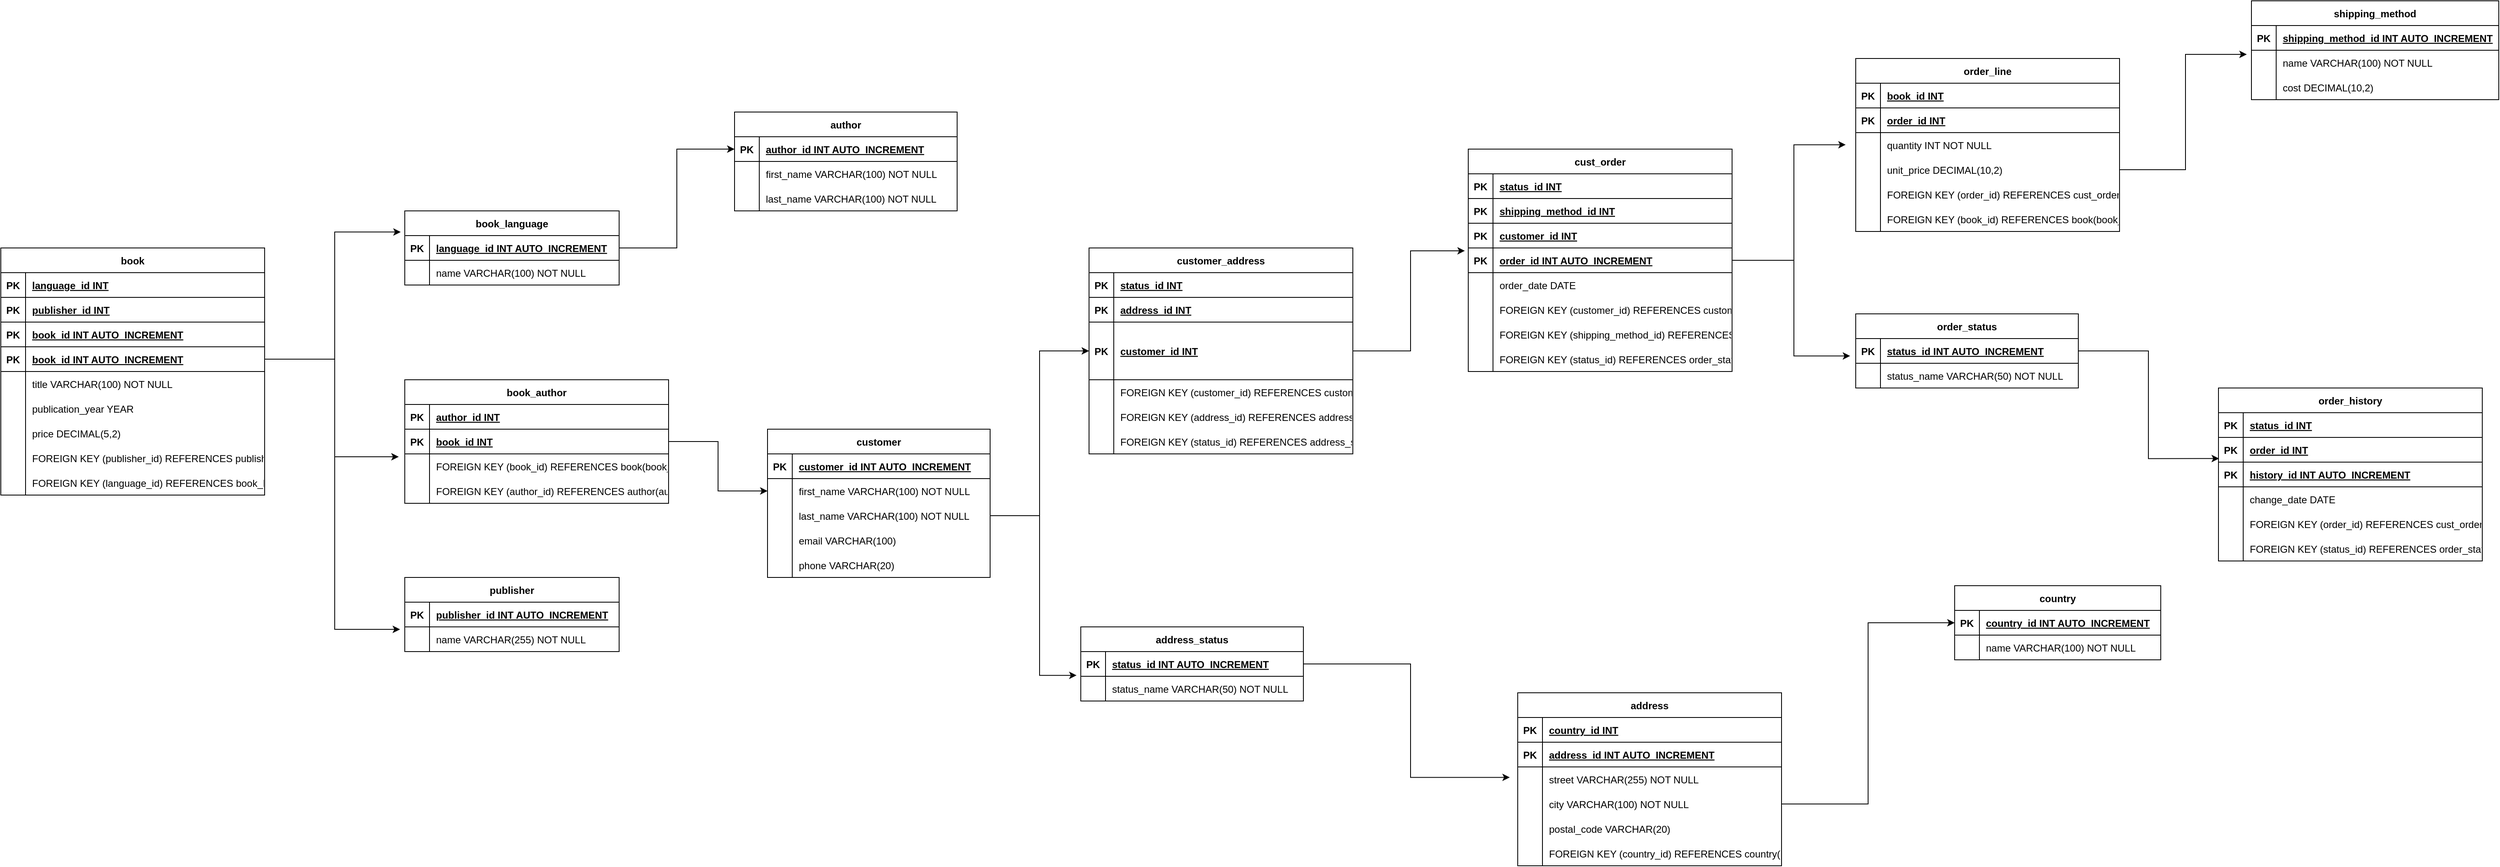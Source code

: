 <mxfile version="26.2.12">
  <diagram id="iWZ7b8ygIKBJtAGT6Xhb" name="Bookstore diagram">
    <mxGraphModel dx="7002" dy="2856" grid="1" gridSize="10" guides="1" tooltips="1" connect="1" arrows="1" fold="1" page="1" pageScale="1" pageWidth="850" pageHeight="1100" math="0" shadow="0">
      <root>
        <mxCell id="0" />
        <mxCell id="1" parent="0" />
        <mxCell id="m4wDK1vPXx-Gf6b_rT0q-1" value="country" style="shape=table;startSize=30;container=1;collapsible=1;childLayout=tableLayout;fixedRows=1;rowLines=0;fontStyle=1;align=center;resizeLast=1;" vertex="1" parent="1">
          <mxGeometry x="-120" y="570" width="250" height="90" as="geometry" />
        </mxCell>
        <mxCell id="m4wDK1vPXx-Gf6b_rT0q-2" value="" style="shape=tableRow;horizontal=0;startSize=0;swimlaneHead=0;swimlaneBody=0;fillColor=none;collapsible=0;dropTarget=0;points=[[0,0.5],[1,0.5]];portConstraint=eastwest;strokeColor=inherit;top=0;left=0;right=0;bottom=1;" vertex="1" parent="m4wDK1vPXx-Gf6b_rT0q-1">
          <mxGeometry y="30" width="250" height="30" as="geometry" />
        </mxCell>
        <mxCell id="m4wDK1vPXx-Gf6b_rT0q-3" value="PK" style="shape=partialRectangle;overflow=hidden;connectable=0;fillColor=none;strokeColor=inherit;top=0;left=0;bottom=0;right=0;fontStyle=1;" vertex="1" parent="m4wDK1vPXx-Gf6b_rT0q-2">
          <mxGeometry width="30" height="30" as="geometry">
            <mxRectangle width="30" height="30" as="alternateBounds" />
          </mxGeometry>
        </mxCell>
        <mxCell id="m4wDK1vPXx-Gf6b_rT0q-4" value="country_id INT AUTO_INCREMENT " style="shape=partialRectangle;overflow=hidden;connectable=0;fillColor=none;align=left;strokeColor=inherit;top=0;left=0;bottom=0;right=0;spacingLeft=6;fontStyle=5;" vertex="1" parent="m4wDK1vPXx-Gf6b_rT0q-2">
          <mxGeometry x="30" width="220" height="30" as="geometry">
            <mxRectangle width="220" height="30" as="alternateBounds" />
          </mxGeometry>
        </mxCell>
        <mxCell id="m4wDK1vPXx-Gf6b_rT0q-5" value="" style="shape=tableRow;horizontal=0;startSize=0;swimlaneHead=0;swimlaneBody=0;fillColor=none;collapsible=0;dropTarget=0;points=[[0,0.5],[1,0.5]];portConstraint=eastwest;strokeColor=inherit;top=0;left=0;right=0;bottom=0;" vertex="1" parent="m4wDK1vPXx-Gf6b_rT0q-1">
          <mxGeometry y="60" width="250" height="30" as="geometry" />
        </mxCell>
        <mxCell id="m4wDK1vPXx-Gf6b_rT0q-6" value="" style="shape=partialRectangle;overflow=hidden;connectable=0;fillColor=none;strokeColor=inherit;top=0;left=0;bottom=0;right=0;" vertex="1" parent="m4wDK1vPXx-Gf6b_rT0q-5">
          <mxGeometry width="30" height="30" as="geometry">
            <mxRectangle width="30" height="30" as="alternateBounds" />
          </mxGeometry>
        </mxCell>
        <mxCell id="m4wDK1vPXx-Gf6b_rT0q-7" value="name VARCHAR(100) NOT NULL" style="shape=partialRectangle;overflow=hidden;connectable=0;fillColor=none;align=left;strokeColor=inherit;top=0;left=0;bottom=0;right=0;spacingLeft=6;" vertex="1" parent="m4wDK1vPXx-Gf6b_rT0q-5">
          <mxGeometry x="30" width="220" height="30" as="geometry">
            <mxRectangle width="220" height="30" as="alternateBounds" />
          </mxGeometry>
        </mxCell>
        <mxCell id="m4wDK1vPXx-Gf6b_rT0q-8" value="address" style="shape=table;startSize=30;container=1;collapsible=1;childLayout=tableLayout;fixedRows=1;rowLines=0;fontStyle=1;align=center;resizeLast=1;" vertex="1" parent="1">
          <mxGeometry x="-650" y="700" width="320" height="210" as="geometry" />
        </mxCell>
        <mxCell id="m4wDK1vPXx-Gf6b_rT0q-9" value="" style="shape=tableRow;horizontal=0;startSize=0;swimlaneHead=0;swimlaneBody=0;fillColor=none;collapsible=0;dropTarget=0;points=[[0,0.5],[1,0.5]];portConstraint=eastwest;strokeColor=inherit;top=0;left=0;right=0;bottom=1;" vertex="1" parent="m4wDK1vPXx-Gf6b_rT0q-8">
          <mxGeometry y="30" width="320" height="30" as="geometry" />
        </mxCell>
        <mxCell id="m4wDK1vPXx-Gf6b_rT0q-10" value="PK" style="shape=partialRectangle;overflow=hidden;connectable=0;fillColor=none;strokeColor=inherit;top=0;left=0;bottom=0;right=0;fontStyle=1;" vertex="1" parent="m4wDK1vPXx-Gf6b_rT0q-9">
          <mxGeometry width="30" height="30" as="geometry">
            <mxRectangle width="30" height="30" as="alternateBounds" />
          </mxGeometry>
        </mxCell>
        <mxCell id="m4wDK1vPXx-Gf6b_rT0q-11" value="country_id INT" style="shape=partialRectangle;overflow=hidden;connectable=0;fillColor=none;align=left;strokeColor=inherit;top=0;left=0;bottom=0;right=0;spacingLeft=6;fontStyle=5;" vertex="1" parent="m4wDK1vPXx-Gf6b_rT0q-9">
          <mxGeometry x="30" width="290" height="30" as="geometry">
            <mxRectangle width="290" height="30" as="alternateBounds" />
          </mxGeometry>
        </mxCell>
        <mxCell id="m4wDK1vPXx-Gf6b_rT0q-12" value="" style="shape=tableRow;horizontal=0;startSize=0;swimlaneHead=0;swimlaneBody=0;fillColor=none;collapsible=0;dropTarget=0;points=[[0,0.5],[1,0.5]];portConstraint=eastwest;strokeColor=inherit;top=0;left=0;right=0;bottom=1;" vertex="1" parent="m4wDK1vPXx-Gf6b_rT0q-8">
          <mxGeometry y="60" width="320" height="30" as="geometry" />
        </mxCell>
        <mxCell id="m4wDK1vPXx-Gf6b_rT0q-13" value="PK" style="shape=partialRectangle;overflow=hidden;connectable=0;fillColor=none;strokeColor=inherit;top=0;left=0;bottom=0;right=0;fontStyle=1;" vertex="1" parent="m4wDK1vPXx-Gf6b_rT0q-12">
          <mxGeometry width="30" height="30" as="geometry">
            <mxRectangle width="30" height="30" as="alternateBounds" />
          </mxGeometry>
        </mxCell>
        <mxCell id="m4wDK1vPXx-Gf6b_rT0q-14" value="address_id INT AUTO_INCREMENT " style="shape=partialRectangle;overflow=hidden;connectable=0;fillColor=none;align=left;strokeColor=inherit;top=0;left=0;bottom=0;right=0;spacingLeft=6;fontStyle=5;" vertex="1" parent="m4wDK1vPXx-Gf6b_rT0q-12">
          <mxGeometry x="30" width="290" height="30" as="geometry">
            <mxRectangle width="290" height="30" as="alternateBounds" />
          </mxGeometry>
        </mxCell>
        <mxCell id="m4wDK1vPXx-Gf6b_rT0q-15" value="" style="shape=tableRow;horizontal=0;startSize=0;swimlaneHead=0;swimlaneBody=0;fillColor=none;collapsible=0;dropTarget=0;points=[[0,0.5],[1,0.5]];portConstraint=eastwest;strokeColor=inherit;top=0;left=0;right=0;bottom=0;" vertex="1" parent="m4wDK1vPXx-Gf6b_rT0q-8">
          <mxGeometry y="90" width="320" height="30" as="geometry" />
        </mxCell>
        <mxCell id="m4wDK1vPXx-Gf6b_rT0q-16" value="" style="shape=partialRectangle;overflow=hidden;connectable=0;fillColor=none;strokeColor=inherit;top=0;left=0;bottom=0;right=0;" vertex="1" parent="m4wDK1vPXx-Gf6b_rT0q-15">
          <mxGeometry width="30" height="30" as="geometry">
            <mxRectangle width="30" height="30" as="alternateBounds" />
          </mxGeometry>
        </mxCell>
        <mxCell id="m4wDK1vPXx-Gf6b_rT0q-17" value="street VARCHAR(255) NOT NULL" style="shape=partialRectangle;overflow=hidden;connectable=0;fillColor=none;align=left;strokeColor=inherit;top=0;left=0;bottom=0;right=0;spacingLeft=6;" vertex="1" parent="m4wDK1vPXx-Gf6b_rT0q-15">
          <mxGeometry x="30" width="290" height="30" as="geometry">
            <mxRectangle width="290" height="30" as="alternateBounds" />
          </mxGeometry>
        </mxCell>
        <mxCell id="m4wDK1vPXx-Gf6b_rT0q-18" value="" style="shape=tableRow;horizontal=0;startSize=0;swimlaneHead=0;swimlaneBody=0;fillColor=none;collapsible=0;dropTarget=0;points=[[0,0.5],[1,0.5]];portConstraint=eastwest;strokeColor=inherit;top=0;left=0;right=0;bottom=0;" vertex="1" parent="m4wDK1vPXx-Gf6b_rT0q-8">
          <mxGeometry y="120" width="320" height="30" as="geometry" />
        </mxCell>
        <mxCell id="m4wDK1vPXx-Gf6b_rT0q-19" value="" style="shape=partialRectangle;overflow=hidden;connectable=0;fillColor=none;strokeColor=inherit;top=0;left=0;bottom=0;right=0;" vertex="1" parent="m4wDK1vPXx-Gf6b_rT0q-18">
          <mxGeometry width="30" height="30" as="geometry">
            <mxRectangle width="30" height="30" as="alternateBounds" />
          </mxGeometry>
        </mxCell>
        <mxCell id="m4wDK1vPXx-Gf6b_rT0q-20" value="city VARCHAR(100) NOT NULL" style="shape=partialRectangle;overflow=hidden;connectable=0;fillColor=none;align=left;strokeColor=inherit;top=0;left=0;bottom=0;right=0;spacingLeft=6;" vertex="1" parent="m4wDK1vPXx-Gf6b_rT0q-18">
          <mxGeometry x="30" width="290" height="30" as="geometry">
            <mxRectangle width="290" height="30" as="alternateBounds" />
          </mxGeometry>
        </mxCell>
        <mxCell id="m4wDK1vPXx-Gf6b_rT0q-21" value="" style="shape=tableRow;horizontal=0;startSize=0;swimlaneHead=0;swimlaneBody=0;fillColor=none;collapsible=0;dropTarget=0;points=[[0,0.5],[1,0.5]];portConstraint=eastwest;strokeColor=inherit;top=0;left=0;right=0;bottom=0;" vertex="1" parent="m4wDK1vPXx-Gf6b_rT0q-8">
          <mxGeometry y="150" width="320" height="30" as="geometry" />
        </mxCell>
        <mxCell id="m4wDK1vPXx-Gf6b_rT0q-22" value="" style="shape=partialRectangle;overflow=hidden;connectable=0;fillColor=none;strokeColor=inherit;top=0;left=0;bottom=0;right=0;" vertex="1" parent="m4wDK1vPXx-Gf6b_rT0q-21">
          <mxGeometry width="30" height="30" as="geometry">
            <mxRectangle width="30" height="30" as="alternateBounds" />
          </mxGeometry>
        </mxCell>
        <mxCell id="m4wDK1vPXx-Gf6b_rT0q-23" value="postal_code VARCHAR(20)" style="shape=partialRectangle;overflow=hidden;connectable=0;fillColor=none;align=left;strokeColor=inherit;top=0;left=0;bottom=0;right=0;spacingLeft=6;" vertex="1" parent="m4wDK1vPXx-Gf6b_rT0q-21">
          <mxGeometry x="30" width="290" height="30" as="geometry">
            <mxRectangle width="290" height="30" as="alternateBounds" />
          </mxGeometry>
        </mxCell>
        <mxCell id="m4wDK1vPXx-Gf6b_rT0q-24" value="" style="shape=tableRow;horizontal=0;startSize=0;swimlaneHead=0;swimlaneBody=0;fillColor=none;collapsible=0;dropTarget=0;points=[[0,0.5],[1,0.5]];portConstraint=eastwest;strokeColor=inherit;top=0;left=0;right=0;bottom=0;" vertex="1" parent="m4wDK1vPXx-Gf6b_rT0q-8">
          <mxGeometry y="180" width="320" height="30" as="geometry" />
        </mxCell>
        <mxCell id="m4wDK1vPXx-Gf6b_rT0q-25" value="" style="shape=partialRectangle;overflow=hidden;connectable=0;fillColor=none;strokeColor=inherit;top=0;left=0;bottom=0;right=0;" vertex="1" parent="m4wDK1vPXx-Gf6b_rT0q-24">
          <mxGeometry width="30" height="30" as="geometry">
            <mxRectangle width="30" height="30" as="alternateBounds" />
          </mxGeometry>
        </mxCell>
        <mxCell id="m4wDK1vPXx-Gf6b_rT0q-26" value="FOREIGN KEY (country_id) REFERENCES country(country_id)" style="shape=partialRectangle;overflow=hidden;connectable=0;fillColor=none;align=left;strokeColor=inherit;top=0;left=0;bottom=0;right=0;spacingLeft=6;" vertex="1" parent="m4wDK1vPXx-Gf6b_rT0q-24">
          <mxGeometry x="30" width="290" height="30" as="geometry">
            <mxRectangle width="290" height="30" as="alternateBounds" />
          </mxGeometry>
        </mxCell>
        <mxCell id="m4wDK1vPXx-Gf6b_rT0q-27" value="address_status" style="shape=table;startSize=30;container=1;collapsible=1;childLayout=tableLayout;fixedRows=1;rowLines=0;fontStyle=1;align=center;resizeLast=1;" vertex="1" parent="1">
          <mxGeometry x="-1180" y="620" width="270" height="90" as="geometry" />
        </mxCell>
        <mxCell id="m4wDK1vPXx-Gf6b_rT0q-28" value="" style="shape=tableRow;horizontal=0;startSize=0;swimlaneHead=0;swimlaneBody=0;fillColor=none;collapsible=0;dropTarget=0;points=[[0,0.5],[1,0.5]];portConstraint=eastwest;strokeColor=inherit;top=0;left=0;right=0;bottom=1;" vertex="1" parent="m4wDK1vPXx-Gf6b_rT0q-27">
          <mxGeometry y="30" width="270" height="30" as="geometry" />
        </mxCell>
        <mxCell id="m4wDK1vPXx-Gf6b_rT0q-29" value="PK" style="shape=partialRectangle;overflow=hidden;connectable=0;fillColor=none;strokeColor=inherit;top=0;left=0;bottom=0;right=0;fontStyle=1;" vertex="1" parent="m4wDK1vPXx-Gf6b_rT0q-28">
          <mxGeometry width="30" height="30" as="geometry">
            <mxRectangle width="30" height="30" as="alternateBounds" />
          </mxGeometry>
        </mxCell>
        <mxCell id="m4wDK1vPXx-Gf6b_rT0q-30" value="status_id INT AUTO_INCREMENT " style="shape=partialRectangle;overflow=hidden;connectable=0;fillColor=none;align=left;strokeColor=inherit;top=0;left=0;bottom=0;right=0;spacingLeft=6;fontStyle=5;" vertex="1" parent="m4wDK1vPXx-Gf6b_rT0q-28">
          <mxGeometry x="30" width="240" height="30" as="geometry">
            <mxRectangle width="240" height="30" as="alternateBounds" />
          </mxGeometry>
        </mxCell>
        <mxCell id="m4wDK1vPXx-Gf6b_rT0q-31" value="" style="shape=tableRow;horizontal=0;startSize=0;swimlaneHead=0;swimlaneBody=0;fillColor=none;collapsible=0;dropTarget=0;points=[[0,0.5],[1,0.5]];portConstraint=eastwest;strokeColor=inherit;top=0;left=0;right=0;bottom=0;" vertex="1" parent="m4wDK1vPXx-Gf6b_rT0q-27">
          <mxGeometry y="60" width="270" height="30" as="geometry" />
        </mxCell>
        <mxCell id="m4wDK1vPXx-Gf6b_rT0q-32" value="" style="shape=partialRectangle;overflow=hidden;connectable=0;fillColor=none;strokeColor=inherit;top=0;left=0;bottom=0;right=0;" vertex="1" parent="m4wDK1vPXx-Gf6b_rT0q-31">
          <mxGeometry width="30" height="30" as="geometry">
            <mxRectangle width="30" height="30" as="alternateBounds" />
          </mxGeometry>
        </mxCell>
        <mxCell id="m4wDK1vPXx-Gf6b_rT0q-33" value="status_name VARCHAR(50) NOT NULL" style="shape=partialRectangle;overflow=hidden;connectable=0;fillColor=none;align=left;strokeColor=inherit;top=0;left=0;bottom=0;right=0;spacingLeft=6;" vertex="1" parent="m4wDK1vPXx-Gf6b_rT0q-31">
          <mxGeometry x="30" width="240" height="30" as="geometry">
            <mxRectangle width="240" height="30" as="alternateBounds" />
          </mxGeometry>
        </mxCell>
        <mxCell id="m4wDK1vPXx-Gf6b_rT0q-34" value="customer" style="shape=table;startSize=30;container=1;collapsible=1;childLayout=tableLayout;fixedRows=1;rowLines=0;fontStyle=1;align=center;resizeLast=1;" vertex="1" parent="1">
          <mxGeometry x="-1560" y="380" width="270" height="180" as="geometry" />
        </mxCell>
        <mxCell id="m4wDK1vPXx-Gf6b_rT0q-35" value="" style="shape=tableRow;horizontal=0;startSize=0;swimlaneHead=0;swimlaneBody=0;fillColor=none;collapsible=0;dropTarget=0;points=[[0,0.5],[1,0.5]];portConstraint=eastwest;strokeColor=inherit;top=0;left=0;right=0;bottom=1;" vertex="1" parent="m4wDK1vPXx-Gf6b_rT0q-34">
          <mxGeometry y="30" width="270" height="30" as="geometry" />
        </mxCell>
        <mxCell id="m4wDK1vPXx-Gf6b_rT0q-36" value="PK" style="shape=partialRectangle;overflow=hidden;connectable=0;fillColor=none;strokeColor=inherit;top=0;left=0;bottom=0;right=0;fontStyle=1;" vertex="1" parent="m4wDK1vPXx-Gf6b_rT0q-35">
          <mxGeometry width="30" height="30" as="geometry">
            <mxRectangle width="30" height="30" as="alternateBounds" />
          </mxGeometry>
        </mxCell>
        <mxCell id="m4wDK1vPXx-Gf6b_rT0q-37" value="customer_id INT AUTO_INCREMENT " style="shape=partialRectangle;overflow=hidden;connectable=0;fillColor=none;align=left;strokeColor=inherit;top=0;left=0;bottom=0;right=0;spacingLeft=6;fontStyle=5;" vertex="1" parent="m4wDK1vPXx-Gf6b_rT0q-35">
          <mxGeometry x="30" width="240" height="30" as="geometry">
            <mxRectangle width="240" height="30" as="alternateBounds" />
          </mxGeometry>
        </mxCell>
        <mxCell id="m4wDK1vPXx-Gf6b_rT0q-38" value="" style="shape=tableRow;horizontal=0;startSize=0;swimlaneHead=0;swimlaneBody=0;fillColor=none;collapsible=0;dropTarget=0;points=[[0,0.5],[1,0.5]];portConstraint=eastwest;strokeColor=inherit;top=0;left=0;right=0;bottom=0;" vertex="1" parent="m4wDK1vPXx-Gf6b_rT0q-34">
          <mxGeometry y="60" width="270" height="30" as="geometry" />
        </mxCell>
        <mxCell id="m4wDK1vPXx-Gf6b_rT0q-39" value="" style="shape=partialRectangle;overflow=hidden;connectable=0;fillColor=none;strokeColor=inherit;top=0;left=0;bottom=0;right=0;" vertex="1" parent="m4wDK1vPXx-Gf6b_rT0q-38">
          <mxGeometry width="30" height="30" as="geometry">
            <mxRectangle width="30" height="30" as="alternateBounds" />
          </mxGeometry>
        </mxCell>
        <mxCell id="m4wDK1vPXx-Gf6b_rT0q-40" value="first_name VARCHAR(100) NOT NULL" style="shape=partialRectangle;overflow=hidden;connectable=0;fillColor=none;align=left;strokeColor=inherit;top=0;left=0;bottom=0;right=0;spacingLeft=6;" vertex="1" parent="m4wDK1vPXx-Gf6b_rT0q-38">
          <mxGeometry x="30" width="240" height="30" as="geometry">
            <mxRectangle width="240" height="30" as="alternateBounds" />
          </mxGeometry>
        </mxCell>
        <mxCell id="m4wDK1vPXx-Gf6b_rT0q-41" value="" style="shape=tableRow;horizontal=0;startSize=0;swimlaneHead=0;swimlaneBody=0;fillColor=none;collapsible=0;dropTarget=0;points=[[0,0.5],[1,0.5]];portConstraint=eastwest;strokeColor=inherit;top=0;left=0;right=0;bottom=0;" vertex="1" parent="m4wDK1vPXx-Gf6b_rT0q-34">
          <mxGeometry y="90" width="270" height="30" as="geometry" />
        </mxCell>
        <mxCell id="m4wDK1vPXx-Gf6b_rT0q-42" value="" style="shape=partialRectangle;overflow=hidden;connectable=0;fillColor=none;strokeColor=inherit;top=0;left=0;bottom=0;right=0;" vertex="1" parent="m4wDK1vPXx-Gf6b_rT0q-41">
          <mxGeometry width="30" height="30" as="geometry">
            <mxRectangle width="30" height="30" as="alternateBounds" />
          </mxGeometry>
        </mxCell>
        <mxCell id="m4wDK1vPXx-Gf6b_rT0q-43" value="last_name VARCHAR(100) NOT NULL" style="shape=partialRectangle;overflow=hidden;connectable=0;fillColor=none;align=left;strokeColor=inherit;top=0;left=0;bottom=0;right=0;spacingLeft=6;" vertex="1" parent="m4wDK1vPXx-Gf6b_rT0q-41">
          <mxGeometry x="30" width="240" height="30" as="geometry">
            <mxRectangle width="240" height="30" as="alternateBounds" />
          </mxGeometry>
        </mxCell>
        <mxCell id="m4wDK1vPXx-Gf6b_rT0q-44" value="" style="shape=tableRow;horizontal=0;startSize=0;swimlaneHead=0;swimlaneBody=0;fillColor=none;collapsible=0;dropTarget=0;points=[[0,0.5],[1,0.5]];portConstraint=eastwest;strokeColor=inherit;top=0;left=0;right=0;bottom=0;" vertex="1" parent="m4wDK1vPXx-Gf6b_rT0q-34">
          <mxGeometry y="120" width="270" height="30" as="geometry" />
        </mxCell>
        <mxCell id="m4wDK1vPXx-Gf6b_rT0q-45" value="" style="shape=partialRectangle;overflow=hidden;connectable=0;fillColor=none;strokeColor=inherit;top=0;left=0;bottom=0;right=0;" vertex="1" parent="m4wDK1vPXx-Gf6b_rT0q-44">
          <mxGeometry width="30" height="30" as="geometry">
            <mxRectangle width="30" height="30" as="alternateBounds" />
          </mxGeometry>
        </mxCell>
        <mxCell id="m4wDK1vPXx-Gf6b_rT0q-46" value="email VARCHAR(100)" style="shape=partialRectangle;overflow=hidden;connectable=0;fillColor=none;align=left;strokeColor=inherit;top=0;left=0;bottom=0;right=0;spacingLeft=6;" vertex="1" parent="m4wDK1vPXx-Gf6b_rT0q-44">
          <mxGeometry x="30" width="240" height="30" as="geometry">
            <mxRectangle width="240" height="30" as="alternateBounds" />
          </mxGeometry>
        </mxCell>
        <mxCell id="m4wDK1vPXx-Gf6b_rT0q-47" value="" style="shape=tableRow;horizontal=0;startSize=0;swimlaneHead=0;swimlaneBody=0;fillColor=none;collapsible=0;dropTarget=0;points=[[0,0.5],[1,0.5]];portConstraint=eastwest;strokeColor=inherit;top=0;left=0;right=0;bottom=0;" vertex="1" parent="m4wDK1vPXx-Gf6b_rT0q-34">
          <mxGeometry y="150" width="270" height="30" as="geometry" />
        </mxCell>
        <mxCell id="m4wDK1vPXx-Gf6b_rT0q-48" value="" style="shape=partialRectangle;overflow=hidden;connectable=0;fillColor=none;strokeColor=inherit;top=0;left=0;bottom=0;right=0;" vertex="1" parent="m4wDK1vPXx-Gf6b_rT0q-47">
          <mxGeometry width="30" height="30" as="geometry">
            <mxRectangle width="30" height="30" as="alternateBounds" />
          </mxGeometry>
        </mxCell>
        <mxCell id="m4wDK1vPXx-Gf6b_rT0q-49" value="phone VARCHAR(20)" style="shape=partialRectangle;overflow=hidden;connectable=0;fillColor=none;align=left;strokeColor=inherit;top=0;left=0;bottom=0;right=0;spacingLeft=6;" vertex="1" parent="m4wDK1vPXx-Gf6b_rT0q-47">
          <mxGeometry x="30" width="240" height="30" as="geometry">
            <mxRectangle width="240" height="30" as="alternateBounds" />
          </mxGeometry>
        </mxCell>
        <mxCell id="m4wDK1vPXx-Gf6b_rT0q-50" value="customer_address" style="shape=table;startSize=30;container=1;collapsible=1;childLayout=tableLayout;fixedRows=1;rowLines=0;fontStyle=1;align=center;resizeLast=1;" vertex="1" parent="1">
          <mxGeometry x="-1170" y="160" width="320" height="250.0" as="geometry" />
        </mxCell>
        <mxCell id="m4wDK1vPXx-Gf6b_rT0q-51" value="" style="shape=tableRow;horizontal=0;startSize=0;swimlaneHead=0;swimlaneBody=0;fillColor=none;collapsible=0;dropTarget=0;points=[[0,0.5],[1,0.5]];portConstraint=eastwest;strokeColor=inherit;top=0;left=0;right=0;bottom=1;" vertex="1" parent="m4wDK1vPXx-Gf6b_rT0q-50">
          <mxGeometry y="30" width="320" height="30" as="geometry" />
        </mxCell>
        <mxCell id="m4wDK1vPXx-Gf6b_rT0q-52" value="PK" style="shape=partialRectangle;overflow=hidden;connectable=0;fillColor=none;strokeColor=inherit;top=0;left=0;bottom=0;right=0;fontStyle=1;" vertex="1" parent="m4wDK1vPXx-Gf6b_rT0q-51">
          <mxGeometry width="30" height="30" as="geometry">
            <mxRectangle width="30" height="30" as="alternateBounds" />
          </mxGeometry>
        </mxCell>
        <mxCell id="m4wDK1vPXx-Gf6b_rT0q-53" value="status_id INT" style="shape=partialRectangle;overflow=hidden;connectable=0;fillColor=none;align=left;strokeColor=inherit;top=0;left=0;bottom=0;right=0;spacingLeft=6;fontStyle=5;" vertex="1" parent="m4wDK1vPXx-Gf6b_rT0q-51">
          <mxGeometry x="30" width="290" height="30" as="geometry">
            <mxRectangle width="290" height="30" as="alternateBounds" />
          </mxGeometry>
        </mxCell>
        <mxCell id="m4wDK1vPXx-Gf6b_rT0q-54" value="" style="shape=tableRow;horizontal=0;startSize=0;swimlaneHead=0;swimlaneBody=0;fillColor=none;collapsible=0;dropTarget=0;points=[[0,0.5],[1,0.5]];portConstraint=eastwest;strokeColor=inherit;top=0;left=0;right=0;bottom=1;" vertex="1" parent="m4wDK1vPXx-Gf6b_rT0q-50">
          <mxGeometry y="60" width="320" height="30" as="geometry" />
        </mxCell>
        <mxCell id="m4wDK1vPXx-Gf6b_rT0q-55" value="PK" style="shape=partialRectangle;overflow=hidden;connectable=0;fillColor=none;strokeColor=inherit;top=0;left=0;bottom=0;right=0;fontStyle=1;" vertex="1" parent="m4wDK1vPXx-Gf6b_rT0q-54">
          <mxGeometry width="30" height="30" as="geometry">
            <mxRectangle width="30" height="30" as="alternateBounds" />
          </mxGeometry>
        </mxCell>
        <mxCell id="m4wDK1vPXx-Gf6b_rT0q-56" value="address_id INT" style="shape=partialRectangle;overflow=hidden;connectable=0;fillColor=none;align=left;strokeColor=inherit;top=0;left=0;bottom=0;right=0;spacingLeft=6;fontStyle=5;" vertex="1" parent="m4wDK1vPXx-Gf6b_rT0q-54">
          <mxGeometry x="30" width="290" height="30" as="geometry">
            <mxRectangle width="290" height="30" as="alternateBounds" />
          </mxGeometry>
        </mxCell>
        <mxCell id="m4wDK1vPXx-Gf6b_rT0q-57" value="" style="shape=tableRow;horizontal=0;startSize=0;swimlaneHead=0;swimlaneBody=0;fillColor=none;collapsible=0;dropTarget=0;points=[[0,0.5],[1,0.5]];portConstraint=eastwest;strokeColor=inherit;top=0;left=0;right=0;bottom=1;" vertex="1" parent="m4wDK1vPXx-Gf6b_rT0q-50">
          <mxGeometry y="90" width="320" height="70" as="geometry" />
        </mxCell>
        <mxCell id="m4wDK1vPXx-Gf6b_rT0q-58" value="PK" style="shape=partialRectangle;overflow=hidden;connectable=0;fillColor=none;strokeColor=inherit;top=0;left=0;bottom=0;right=0;fontStyle=1;" vertex="1" parent="m4wDK1vPXx-Gf6b_rT0q-57">
          <mxGeometry width="30" height="70" as="geometry">
            <mxRectangle width="30" height="70" as="alternateBounds" />
          </mxGeometry>
        </mxCell>
        <mxCell id="m4wDK1vPXx-Gf6b_rT0q-59" value="customer_id INT" style="shape=partialRectangle;overflow=hidden;connectable=0;fillColor=none;align=left;strokeColor=inherit;top=0;left=0;bottom=0;right=0;spacingLeft=6;fontStyle=5;" vertex="1" parent="m4wDK1vPXx-Gf6b_rT0q-57">
          <mxGeometry x="30" width="290" height="70" as="geometry">
            <mxRectangle width="290" height="70" as="alternateBounds" />
          </mxGeometry>
        </mxCell>
        <mxCell id="m4wDK1vPXx-Gf6b_rT0q-60" value="" style="shape=tableRow;horizontal=0;startSize=0;swimlaneHead=0;swimlaneBody=0;fillColor=none;collapsible=0;dropTarget=0;points=[[0,0.5],[1,0.5]];portConstraint=eastwest;strokeColor=inherit;top=0;left=0;right=0;bottom=0;" vertex="1" parent="m4wDK1vPXx-Gf6b_rT0q-50">
          <mxGeometry y="160" width="320" height="30" as="geometry" />
        </mxCell>
        <mxCell id="m4wDK1vPXx-Gf6b_rT0q-61" value="" style="shape=partialRectangle;overflow=hidden;connectable=0;fillColor=none;strokeColor=inherit;top=0;left=0;bottom=0;right=0;" vertex="1" parent="m4wDK1vPXx-Gf6b_rT0q-60">
          <mxGeometry width="30" height="30" as="geometry">
            <mxRectangle width="30" height="30" as="alternateBounds" />
          </mxGeometry>
        </mxCell>
        <mxCell id="m4wDK1vPXx-Gf6b_rT0q-62" value="FOREIGN KEY (customer_id) REFERENCES customer(customer_id)" style="shape=partialRectangle;overflow=hidden;connectable=0;fillColor=none;align=left;strokeColor=inherit;top=0;left=0;bottom=0;right=0;spacingLeft=6;" vertex="1" parent="m4wDK1vPXx-Gf6b_rT0q-60">
          <mxGeometry x="30" width="290" height="30" as="geometry">
            <mxRectangle width="290" height="30" as="alternateBounds" />
          </mxGeometry>
        </mxCell>
        <mxCell id="m4wDK1vPXx-Gf6b_rT0q-63" value="" style="shape=tableRow;horizontal=0;startSize=0;swimlaneHead=0;swimlaneBody=0;fillColor=none;collapsible=0;dropTarget=0;points=[[0,0.5],[1,0.5]];portConstraint=eastwest;strokeColor=inherit;top=0;left=0;right=0;bottom=0;" vertex="1" parent="m4wDK1vPXx-Gf6b_rT0q-50">
          <mxGeometry y="190" width="320" height="30" as="geometry" />
        </mxCell>
        <mxCell id="m4wDK1vPXx-Gf6b_rT0q-64" value="" style="shape=partialRectangle;overflow=hidden;connectable=0;fillColor=none;strokeColor=inherit;top=0;left=0;bottom=0;right=0;" vertex="1" parent="m4wDK1vPXx-Gf6b_rT0q-63">
          <mxGeometry width="30" height="30" as="geometry">
            <mxRectangle width="30" height="30" as="alternateBounds" />
          </mxGeometry>
        </mxCell>
        <mxCell id="m4wDK1vPXx-Gf6b_rT0q-65" value="FOREIGN KEY (address_id) REFERENCES address(address_id)" style="shape=partialRectangle;overflow=hidden;connectable=0;fillColor=none;align=left;strokeColor=inherit;top=0;left=0;bottom=0;right=0;spacingLeft=6;" vertex="1" parent="m4wDK1vPXx-Gf6b_rT0q-63">
          <mxGeometry x="30" width="290" height="30" as="geometry">
            <mxRectangle width="290" height="30" as="alternateBounds" />
          </mxGeometry>
        </mxCell>
        <mxCell id="m4wDK1vPXx-Gf6b_rT0q-66" value="" style="shape=tableRow;horizontal=0;startSize=0;swimlaneHead=0;swimlaneBody=0;fillColor=none;collapsible=0;dropTarget=0;points=[[0,0.5],[1,0.5]];portConstraint=eastwest;strokeColor=inherit;top=0;left=0;right=0;bottom=0;" vertex="1" parent="m4wDK1vPXx-Gf6b_rT0q-50">
          <mxGeometry y="220" width="320" height="30" as="geometry" />
        </mxCell>
        <mxCell id="m4wDK1vPXx-Gf6b_rT0q-67" value="" style="shape=partialRectangle;overflow=hidden;connectable=0;fillColor=none;strokeColor=inherit;top=0;left=0;bottom=0;right=0;" vertex="1" parent="m4wDK1vPXx-Gf6b_rT0q-66">
          <mxGeometry width="30" height="30" as="geometry">
            <mxRectangle width="30" height="30" as="alternateBounds" />
          </mxGeometry>
        </mxCell>
        <mxCell id="m4wDK1vPXx-Gf6b_rT0q-68" value="FOREIGN KEY (status_id) REFERENCES address_status(status_id)" style="shape=partialRectangle;overflow=hidden;connectable=0;fillColor=none;align=left;strokeColor=inherit;top=0;left=0;bottom=0;right=0;spacingLeft=6;" vertex="1" parent="m4wDK1vPXx-Gf6b_rT0q-66">
          <mxGeometry x="30" width="290" height="30" as="geometry">
            <mxRectangle width="290" height="30" as="alternateBounds" />
          </mxGeometry>
        </mxCell>
        <mxCell id="m4wDK1vPXx-Gf6b_rT0q-69" value="book_language" style="shape=table;startSize=30;container=1;collapsible=1;childLayout=tableLayout;fixedRows=1;rowLines=0;fontStyle=1;align=center;resizeLast=1;" vertex="1" parent="1">
          <mxGeometry x="-2000" y="115" width="260" height="90" as="geometry" />
        </mxCell>
        <mxCell id="m4wDK1vPXx-Gf6b_rT0q-70" value="" style="shape=tableRow;horizontal=0;startSize=0;swimlaneHead=0;swimlaneBody=0;fillColor=none;collapsible=0;dropTarget=0;points=[[0,0.5],[1,0.5]];portConstraint=eastwest;strokeColor=inherit;top=0;left=0;right=0;bottom=1;" vertex="1" parent="m4wDK1vPXx-Gf6b_rT0q-69">
          <mxGeometry y="30" width="260" height="30" as="geometry" />
        </mxCell>
        <mxCell id="m4wDK1vPXx-Gf6b_rT0q-71" value="PK" style="shape=partialRectangle;overflow=hidden;connectable=0;fillColor=none;strokeColor=inherit;top=0;left=0;bottom=0;right=0;fontStyle=1;" vertex="1" parent="m4wDK1vPXx-Gf6b_rT0q-70">
          <mxGeometry width="30" height="30" as="geometry">
            <mxRectangle width="30" height="30" as="alternateBounds" />
          </mxGeometry>
        </mxCell>
        <mxCell id="m4wDK1vPXx-Gf6b_rT0q-72" value="language_id INT AUTO_INCREMENT " style="shape=partialRectangle;overflow=hidden;connectable=0;fillColor=none;align=left;strokeColor=inherit;top=0;left=0;bottom=0;right=0;spacingLeft=6;fontStyle=5;" vertex="1" parent="m4wDK1vPXx-Gf6b_rT0q-70">
          <mxGeometry x="30" width="230" height="30" as="geometry">
            <mxRectangle width="230" height="30" as="alternateBounds" />
          </mxGeometry>
        </mxCell>
        <mxCell id="m4wDK1vPXx-Gf6b_rT0q-73" value="" style="shape=tableRow;horizontal=0;startSize=0;swimlaneHead=0;swimlaneBody=0;fillColor=none;collapsible=0;dropTarget=0;points=[[0,0.5],[1,0.5]];portConstraint=eastwest;strokeColor=inherit;top=0;left=0;right=0;bottom=0;" vertex="1" parent="m4wDK1vPXx-Gf6b_rT0q-69">
          <mxGeometry y="60" width="260" height="30" as="geometry" />
        </mxCell>
        <mxCell id="m4wDK1vPXx-Gf6b_rT0q-74" value="" style="shape=partialRectangle;overflow=hidden;connectable=0;fillColor=none;strokeColor=inherit;top=0;left=0;bottom=0;right=0;" vertex="1" parent="m4wDK1vPXx-Gf6b_rT0q-73">
          <mxGeometry width="30" height="30" as="geometry">
            <mxRectangle width="30" height="30" as="alternateBounds" />
          </mxGeometry>
        </mxCell>
        <mxCell id="m4wDK1vPXx-Gf6b_rT0q-75" value="name VARCHAR(100) NOT NULL" style="shape=partialRectangle;overflow=hidden;connectable=0;fillColor=none;align=left;strokeColor=inherit;top=0;left=0;bottom=0;right=0;spacingLeft=6;" vertex="1" parent="m4wDK1vPXx-Gf6b_rT0q-73">
          <mxGeometry x="30" width="230" height="30" as="geometry">
            <mxRectangle width="230" height="30" as="alternateBounds" />
          </mxGeometry>
        </mxCell>
        <mxCell id="m4wDK1vPXx-Gf6b_rT0q-76" value="publisher" style="shape=table;startSize=30;container=1;collapsible=1;childLayout=tableLayout;fixedRows=1;rowLines=0;fontStyle=1;align=center;resizeLast=1;" vertex="1" parent="1">
          <mxGeometry x="-2000" y="560" width="260" height="90" as="geometry" />
        </mxCell>
        <mxCell id="m4wDK1vPXx-Gf6b_rT0q-77" value="" style="shape=tableRow;horizontal=0;startSize=0;swimlaneHead=0;swimlaneBody=0;fillColor=none;collapsible=0;dropTarget=0;points=[[0,0.5],[1,0.5]];portConstraint=eastwest;strokeColor=inherit;top=0;left=0;right=0;bottom=1;" vertex="1" parent="m4wDK1vPXx-Gf6b_rT0q-76">
          <mxGeometry y="30" width="260" height="30" as="geometry" />
        </mxCell>
        <mxCell id="m4wDK1vPXx-Gf6b_rT0q-78" value="PK" style="shape=partialRectangle;overflow=hidden;connectable=0;fillColor=none;strokeColor=inherit;top=0;left=0;bottom=0;right=0;fontStyle=1;" vertex="1" parent="m4wDK1vPXx-Gf6b_rT0q-77">
          <mxGeometry width="30" height="30" as="geometry">
            <mxRectangle width="30" height="30" as="alternateBounds" />
          </mxGeometry>
        </mxCell>
        <mxCell id="m4wDK1vPXx-Gf6b_rT0q-79" value="publisher_id INT AUTO_INCREMENT " style="shape=partialRectangle;overflow=hidden;connectable=0;fillColor=none;align=left;strokeColor=inherit;top=0;left=0;bottom=0;right=0;spacingLeft=6;fontStyle=5;" vertex="1" parent="m4wDK1vPXx-Gf6b_rT0q-77">
          <mxGeometry x="30" width="230" height="30" as="geometry">
            <mxRectangle width="230" height="30" as="alternateBounds" />
          </mxGeometry>
        </mxCell>
        <mxCell id="m4wDK1vPXx-Gf6b_rT0q-80" value="" style="shape=tableRow;horizontal=0;startSize=0;swimlaneHead=0;swimlaneBody=0;fillColor=none;collapsible=0;dropTarget=0;points=[[0,0.5],[1,0.5]];portConstraint=eastwest;strokeColor=inherit;top=0;left=0;right=0;bottom=0;" vertex="1" parent="m4wDK1vPXx-Gf6b_rT0q-76">
          <mxGeometry y="60" width="260" height="30" as="geometry" />
        </mxCell>
        <mxCell id="m4wDK1vPXx-Gf6b_rT0q-81" value="" style="shape=partialRectangle;overflow=hidden;connectable=0;fillColor=none;strokeColor=inherit;top=0;left=0;bottom=0;right=0;" vertex="1" parent="m4wDK1vPXx-Gf6b_rT0q-80">
          <mxGeometry width="30" height="30" as="geometry">
            <mxRectangle width="30" height="30" as="alternateBounds" />
          </mxGeometry>
        </mxCell>
        <mxCell id="m4wDK1vPXx-Gf6b_rT0q-82" value="name VARCHAR(255) NOT NULL" style="shape=partialRectangle;overflow=hidden;connectable=0;fillColor=none;align=left;strokeColor=inherit;top=0;left=0;bottom=0;right=0;spacingLeft=6;" vertex="1" parent="m4wDK1vPXx-Gf6b_rT0q-80">
          <mxGeometry x="30" width="230" height="30" as="geometry">
            <mxRectangle width="230" height="30" as="alternateBounds" />
          </mxGeometry>
        </mxCell>
        <mxCell id="m4wDK1vPXx-Gf6b_rT0q-83" value="author" style="shape=table;startSize=30;container=1;collapsible=1;childLayout=tableLayout;fixedRows=1;rowLines=0;fontStyle=1;align=center;resizeLast=1;" vertex="1" parent="1">
          <mxGeometry x="-1600" y="-5" width="270" height="120" as="geometry" />
        </mxCell>
        <mxCell id="m4wDK1vPXx-Gf6b_rT0q-84" value="" style="shape=tableRow;horizontal=0;startSize=0;swimlaneHead=0;swimlaneBody=0;fillColor=none;collapsible=0;dropTarget=0;points=[[0,0.5],[1,0.5]];portConstraint=eastwest;strokeColor=inherit;top=0;left=0;right=0;bottom=1;" vertex="1" parent="m4wDK1vPXx-Gf6b_rT0q-83">
          <mxGeometry y="30" width="270" height="30" as="geometry" />
        </mxCell>
        <mxCell id="m4wDK1vPXx-Gf6b_rT0q-85" value="PK" style="shape=partialRectangle;overflow=hidden;connectable=0;fillColor=none;strokeColor=inherit;top=0;left=0;bottom=0;right=0;fontStyle=1;" vertex="1" parent="m4wDK1vPXx-Gf6b_rT0q-84">
          <mxGeometry width="30" height="30" as="geometry">
            <mxRectangle width="30" height="30" as="alternateBounds" />
          </mxGeometry>
        </mxCell>
        <mxCell id="m4wDK1vPXx-Gf6b_rT0q-86" value="author_id INT AUTO_INCREMENT " style="shape=partialRectangle;overflow=hidden;connectable=0;fillColor=none;align=left;strokeColor=inherit;top=0;left=0;bottom=0;right=0;spacingLeft=6;fontStyle=5;" vertex="1" parent="m4wDK1vPXx-Gf6b_rT0q-84">
          <mxGeometry x="30" width="240" height="30" as="geometry">
            <mxRectangle width="240" height="30" as="alternateBounds" />
          </mxGeometry>
        </mxCell>
        <mxCell id="m4wDK1vPXx-Gf6b_rT0q-87" value="" style="shape=tableRow;horizontal=0;startSize=0;swimlaneHead=0;swimlaneBody=0;fillColor=none;collapsible=0;dropTarget=0;points=[[0,0.5],[1,0.5]];portConstraint=eastwest;strokeColor=inherit;top=0;left=0;right=0;bottom=0;" vertex="1" parent="m4wDK1vPXx-Gf6b_rT0q-83">
          <mxGeometry y="60" width="270" height="30" as="geometry" />
        </mxCell>
        <mxCell id="m4wDK1vPXx-Gf6b_rT0q-88" value="" style="shape=partialRectangle;overflow=hidden;connectable=0;fillColor=none;strokeColor=inherit;top=0;left=0;bottom=0;right=0;" vertex="1" parent="m4wDK1vPXx-Gf6b_rT0q-87">
          <mxGeometry width="30" height="30" as="geometry">
            <mxRectangle width="30" height="30" as="alternateBounds" />
          </mxGeometry>
        </mxCell>
        <mxCell id="m4wDK1vPXx-Gf6b_rT0q-89" value="first_name VARCHAR(100) NOT NULL" style="shape=partialRectangle;overflow=hidden;connectable=0;fillColor=none;align=left;strokeColor=inherit;top=0;left=0;bottom=0;right=0;spacingLeft=6;" vertex="1" parent="m4wDK1vPXx-Gf6b_rT0q-87">
          <mxGeometry x="30" width="240" height="30" as="geometry">
            <mxRectangle width="240" height="30" as="alternateBounds" />
          </mxGeometry>
        </mxCell>
        <mxCell id="m4wDK1vPXx-Gf6b_rT0q-90" value="" style="shape=tableRow;horizontal=0;startSize=0;swimlaneHead=0;swimlaneBody=0;fillColor=none;collapsible=0;dropTarget=0;points=[[0,0.5],[1,0.5]];portConstraint=eastwest;strokeColor=inherit;top=0;left=0;right=0;bottom=0;" vertex="1" parent="m4wDK1vPXx-Gf6b_rT0q-83">
          <mxGeometry y="90" width="270" height="30" as="geometry" />
        </mxCell>
        <mxCell id="m4wDK1vPXx-Gf6b_rT0q-91" value="" style="shape=partialRectangle;overflow=hidden;connectable=0;fillColor=none;strokeColor=inherit;top=0;left=0;bottom=0;right=0;" vertex="1" parent="m4wDK1vPXx-Gf6b_rT0q-90">
          <mxGeometry width="30" height="30" as="geometry">
            <mxRectangle width="30" height="30" as="alternateBounds" />
          </mxGeometry>
        </mxCell>
        <mxCell id="m4wDK1vPXx-Gf6b_rT0q-92" value="last_name VARCHAR(100) NOT NULL" style="shape=partialRectangle;overflow=hidden;connectable=0;fillColor=none;align=left;strokeColor=inherit;top=0;left=0;bottom=0;right=0;spacingLeft=6;" vertex="1" parent="m4wDK1vPXx-Gf6b_rT0q-90">
          <mxGeometry x="30" width="240" height="30" as="geometry">
            <mxRectangle width="240" height="30" as="alternateBounds" />
          </mxGeometry>
        </mxCell>
        <mxCell id="m4wDK1vPXx-Gf6b_rT0q-93" value="book" style="shape=table;startSize=30;container=1;collapsible=1;childLayout=tableLayout;fixedRows=1;rowLines=0;fontStyle=1;align=center;resizeLast=1;" vertex="1" parent="1">
          <mxGeometry x="-2490" y="160" width="320" height="300" as="geometry" />
        </mxCell>
        <mxCell id="m4wDK1vPXx-Gf6b_rT0q-94" value="" style="shape=tableRow;horizontal=0;startSize=0;swimlaneHead=0;swimlaneBody=0;fillColor=none;collapsible=0;dropTarget=0;points=[[0,0.5],[1,0.5]];portConstraint=eastwest;strokeColor=inherit;top=0;left=0;right=0;bottom=1;" vertex="1" parent="m4wDK1vPXx-Gf6b_rT0q-93">
          <mxGeometry y="30" width="320" height="30" as="geometry" />
        </mxCell>
        <mxCell id="m4wDK1vPXx-Gf6b_rT0q-95" value="PK" style="shape=partialRectangle;overflow=hidden;connectable=0;fillColor=none;strokeColor=inherit;top=0;left=0;bottom=0;right=0;fontStyle=1;" vertex="1" parent="m4wDK1vPXx-Gf6b_rT0q-94">
          <mxGeometry width="30" height="30" as="geometry">
            <mxRectangle width="30" height="30" as="alternateBounds" />
          </mxGeometry>
        </mxCell>
        <mxCell id="m4wDK1vPXx-Gf6b_rT0q-96" value="language_id INT" style="shape=partialRectangle;overflow=hidden;connectable=0;fillColor=none;align=left;strokeColor=inherit;top=0;left=0;bottom=0;right=0;spacingLeft=6;fontStyle=5;" vertex="1" parent="m4wDK1vPXx-Gf6b_rT0q-94">
          <mxGeometry x="30" width="290" height="30" as="geometry">
            <mxRectangle width="290" height="30" as="alternateBounds" />
          </mxGeometry>
        </mxCell>
        <mxCell id="m4wDK1vPXx-Gf6b_rT0q-97" value="" style="shape=tableRow;horizontal=0;startSize=0;swimlaneHead=0;swimlaneBody=0;fillColor=none;collapsible=0;dropTarget=0;points=[[0,0.5],[1,0.5]];portConstraint=eastwest;strokeColor=inherit;top=0;left=0;right=0;bottom=1;" vertex="1" parent="m4wDK1vPXx-Gf6b_rT0q-93">
          <mxGeometry y="60" width="320" height="30" as="geometry" />
        </mxCell>
        <mxCell id="m4wDK1vPXx-Gf6b_rT0q-98" value="PK" style="shape=partialRectangle;overflow=hidden;connectable=0;fillColor=none;strokeColor=inherit;top=0;left=0;bottom=0;right=0;fontStyle=1;" vertex="1" parent="m4wDK1vPXx-Gf6b_rT0q-97">
          <mxGeometry width="30" height="30" as="geometry">
            <mxRectangle width="30" height="30" as="alternateBounds" />
          </mxGeometry>
        </mxCell>
        <mxCell id="m4wDK1vPXx-Gf6b_rT0q-99" value="publisher_id INT" style="shape=partialRectangle;overflow=hidden;connectable=0;fillColor=none;align=left;strokeColor=inherit;top=0;left=0;bottom=0;right=0;spacingLeft=6;fontStyle=5;" vertex="1" parent="m4wDK1vPXx-Gf6b_rT0q-97">
          <mxGeometry x="30" width="290" height="30" as="geometry">
            <mxRectangle width="290" height="30" as="alternateBounds" />
          </mxGeometry>
        </mxCell>
        <mxCell id="m4wDK1vPXx-Gf6b_rT0q-100" value="" style="shape=tableRow;horizontal=0;startSize=0;swimlaneHead=0;swimlaneBody=0;fillColor=none;collapsible=0;dropTarget=0;points=[[0,0.5],[1,0.5]];portConstraint=eastwest;strokeColor=inherit;top=0;left=0;right=0;bottom=1;" vertex="1" parent="m4wDK1vPXx-Gf6b_rT0q-93">
          <mxGeometry y="90" width="320" height="30" as="geometry" />
        </mxCell>
        <mxCell id="m4wDK1vPXx-Gf6b_rT0q-101" value="PK" style="shape=partialRectangle;overflow=hidden;connectable=0;fillColor=none;strokeColor=inherit;top=0;left=0;bottom=0;right=0;fontStyle=1;" vertex="1" parent="m4wDK1vPXx-Gf6b_rT0q-100">
          <mxGeometry width="30" height="30" as="geometry">
            <mxRectangle width="30" height="30" as="alternateBounds" />
          </mxGeometry>
        </mxCell>
        <mxCell id="m4wDK1vPXx-Gf6b_rT0q-102" value="book_id INT AUTO_INCREMENT " style="shape=partialRectangle;overflow=hidden;connectable=0;fillColor=none;align=left;strokeColor=inherit;top=0;left=0;bottom=0;right=0;spacingLeft=6;fontStyle=5;" vertex="1" parent="m4wDK1vPXx-Gf6b_rT0q-100">
          <mxGeometry x="30" width="290" height="30" as="geometry">
            <mxRectangle width="290" height="30" as="alternateBounds" />
          </mxGeometry>
        </mxCell>
        <mxCell id="9Spi5phgN05kn163gMw4-3" value="" style="shape=tableRow;horizontal=0;startSize=0;swimlaneHead=0;swimlaneBody=0;fillColor=none;collapsible=0;dropTarget=0;points=[[0,0.5],[1,0.5]];portConstraint=eastwest;strokeColor=inherit;top=0;left=0;right=0;bottom=1;" vertex="1" parent="m4wDK1vPXx-Gf6b_rT0q-93">
          <mxGeometry y="120" width="320" height="30" as="geometry" />
        </mxCell>
        <mxCell id="9Spi5phgN05kn163gMw4-4" value="PK" style="shape=partialRectangle;overflow=hidden;connectable=0;fillColor=none;strokeColor=inherit;top=0;left=0;bottom=0;right=0;fontStyle=1;" vertex="1" parent="9Spi5phgN05kn163gMw4-3">
          <mxGeometry width="30" height="30" as="geometry">
            <mxRectangle width="30" height="30" as="alternateBounds" />
          </mxGeometry>
        </mxCell>
        <mxCell id="9Spi5phgN05kn163gMw4-5" value="book_id INT AUTO_INCREMENT " style="shape=partialRectangle;overflow=hidden;connectable=0;fillColor=none;align=left;strokeColor=inherit;top=0;left=0;bottom=0;right=0;spacingLeft=6;fontStyle=5;" vertex="1" parent="9Spi5phgN05kn163gMw4-3">
          <mxGeometry x="30" width="290" height="30" as="geometry">
            <mxRectangle width="290" height="30" as="alternateBounds" />
          </mxGeometry>
        </mxCell>
        <mxCell id="m4wDK1vPXx-Gf6b_rT0q-103" value="" style="shape=tableRow;horizontal=0;startSize=0;swimlaneHead=0;swimlaneBody=0;fillColor=none;collapsible=0;dropTarget=0;points=[[0,0.5],[1,0.5]];portConstraint=eastwest;strokeColor=inherit;top=0;left=0;right=0;bottom=0;" vertex="1" parent="m4wDK1vPXx-Gf6b_rT0q-93">
          <mxGeometry y="150" width="320" height="30" as="geometry" />
        </mxCell>
        <mxCell id="m4wDK1vPXx-Gf6b_rT0q-104" value="" style="shape=partialRectangle;overflow=hidden;connectable=0;fillColor=none;strokeColor=inherit;top=0;left=0;bottom=0;right=0;" vertex="1" parent="m4wDK1vPXx-Gf6b_rT0q-103">
          <mxGeometry width="30" height="30" as="geometry">
            <mxRectangle width="30" height="30" as="alternateBounds" />
          </mxGeometry>
        </mxCell>
        <mxCell id="m4wDK1vPXx-Gf6b_rT0q-105" value="title VARCHAR(100) NOT NULL" style="shape=partialRectangle;overflow=hidden;connectable=0;fillColor=none;align=left;strokeColor=inherit;top=0;left=0;bottom=0;right=0;spacingLeft=6;" vertex="1" parent="m4wDK1vPXx-Gf6b_rT0q-103">
          <mxGeometry x="30" width="290" height="30" as="geometry">
            <mxRectangle width="290" height="30" as="alternateBounds" />
          </mxGeometry>
        </mxCell>
        <mxCell id="m4wDK1vPXx-Gf6b_rT0q-106" value="" style="shape=tableRow;horizontal=0;startSize=0;swimlaneHead=0;swimlaneBody=0;fillColor=none;collapsible=0;dropTarget=0;points=[[0,0.5],[1,0.5]];portConstraint=eastwest;strokeColor=inherit;top=0;left=0;right=0;bottom=0;" vertex="1" parent="m4wDK1vPXx-Gf6b_rT0q-93">
          <mxGeometry y="180" width="320" height="30" as="geometry" />
        </mxCell>
        <mxCell id="m4wDK1vPXx-Gf6b_rT0q-107" value="" style="shape=partialRectangle;overflow=hidden;connectable=0;fillColor=none;strokeColor=inherit;top=0;left=0;bottom=0;right=0;" vertex="1" parent="m4wDK1vPXx-Gf6b_rT0q-106">
          <mxGeometry width="30" height="30" as="geometry">
            <mxRectangle width="30" height="30" as="alternateBounds" />
          </mxGeometry>
        </mxCell>
        <mxCell id="m4wDK1vPXx-Gf6b_rT0q-108" value="publication_year YEAR" style="shape=partialRectangle;overflow=hidden;connectable=0;fillColor=none;align=left;strokeColor=inherit;top=0;left=0;bottom=0;right=0;spacingLeft=6;" vertex="1" parent="m4wDK1vPXx-Gf6b_rT0q-106">
          <mxGeometry x="30" width="290" height="30" as="geometry">
            <mxRectangle width="290" height="30" as="alternateBounds" />
          </mxGeometry>
        </mxCell>
        <mxCell id="m4wDK1vPXx-Gf6b_rT0q-109" value="" style="shape=tableRow;horizontal=0;startSize=0;swimlaneHead=0;swimlaneBody=0;fillColor=none;collapsible=0;dropTarget=0;points=[[0,0.5],[1,0.5]];portConstraint=eastwest;strokeColor=inherit;top=0;left=0;right=0;bottom=0;" vertex="1" parent="m4wDK1vPXx-Gf6b_rT0q-93">
          <mxGeometry y="210" width="320" height="30" as="geometry" />
        </mxCell>
        <mxCell id="m4wDK1vPXx-Gf6b_rT0q-110" value="" style="shape=partialRectangle;overflow=hidden;connectable=0;fillColor=none;strokeColor=inherit;top=0;left=0;bottom=0;right=0;" vertex="1" parent="m4wDK1vPXx-Gf6b_rT0q-109">
          <mxGeometry width="30" height="30" as="geometry">
            <mxRectangle width="30" height="30" as="alternateBounds" />
          </mxGeometry>
        </mxCell>
        <mxCell id="m4wDK1vPXx-Gf6b_rT0q-111" value="price DECIMAL(5,2)" style="shape=partialRectangle;overflow=hidden;connectable=0;fillColor=none;align=left;strokeColor=inherit;top=0;left=0;bottom=0;right=0;spacingLeft=6;" vertex="1" parent="m4wDK1vPXx-Gf6b_rT0q-109">
          <mxGeometry x="30" width="290" height="30" as="geometry">
            <mxRectangle width="290" height="30" as="alternateBounds" />
          </mxGeometry>
        </mxCell>
        <mxCell id="m4wDK1vPXx-Gf6b_rT0q-112" value="" style="shape=tableRow;horizontal=0;startSize=0;swimlaneHead=0;swimlaneBody=0;fillColor=none;collapsible=0;dropTarget=0;points=[[0,0.5],[1,0.5]];portConstraint=eastwest;strokeColor=inherit;top=0;left=0;right=0;bottom=0;" vertex="1" parent="m4wDK1vPXx-Gf6b_rT0q-93">
          <mxGeometry y="240" width="320" height="30" as="geometry" />
        </mxCell>
        <mxCell id="m4wDK1vPXx-Gf6b_rT0q-113" value="" style="shape=partialRectangle;overflow=hidden;connectable=0;fillColor=none;strokeColor=inherit;top=0;left=0;bottom=0;right=0;" vertex="1" parent="m4wDK1vPXx-Gf6b_rT0q-112">
          <mxGeometry width="30" height="30" as="geometry">
            <mxRectangle width="30" height="30" as="alternateBounds" />
          </mxGeometry>
        </mxCell>
        <mxCell id="m4wDK1vPXx-Gf6b_rT0q-114" value="FOREIGN KEY (publisher_id) REFERENCES publisher(publisher_id)" style="shape=partialRectangle;overflow=hidden;connectable=0;fillColor=none;align=left;strokeColor=inherit;top=0;left=0;bottom=0;right=0;spacingLeft=6;" vertex="1" parent="m4wDK1vPXx-Gf6b_rT0q-112">
          <mxGeometry x="30" width="290" height="30" as="geometry">
            <mxRectangle width="290" height="30" as="alternateBounds" />
          </mxGeometry>
        </mxCell>
        <mxCell id="m4wDK1vPXx-Gf6b_rT0q-115" value="" style="shape=tableRow;horizontal=0;startSize=0;swimlaneHead=0;swimlaneBody=0;fillColor=none;collapsible=0;dropTarget=0;points=[[0,0.5],[1,0.5]];portConstraint=eastwest;strokeColor=inherit;top=0;left=0;right=0;bottom=0;" vertex="1" parent="m4wDK1vPXx-Gf6b_rT0q-93">
          <mxGeometry y="270" width="320" height="30" as="geometry" />
        </mxCell>
        <mxCell id="m4wDK1vPXx-Gf6b_rT0q-116" value="" style="shape=partialRectangle;overflow=hidden;connectable=0;fillColor=none;strokeColor=inherit;top=0;left=0;bottom=0;right=0;" vertex="1" parent="m4wDK1vPXx-Gf6b_rT0q-115">
          <mxGeometry width="30" height="30" as="geometry">
            <mxRectangle width="30" height="30" as="alternateBounds" />
          </mxGeometry>
        </mxCell>
        <mxCell id="m4wDK1vPXx-Gf6b_rT0q-117" value="FOREIGN KEY (language_id) REFERENCES book_language(language_id)" style="shape=partialRectangle;overflow=hidden;connectable=0;fillColor=none;align=left;strokeColor=inherit;top=0;left=0;bottom=0;right=0;spacingLeft=6;" vertex="1" parent="m4wDK1vPXx-Gf6b_rT0q-115">
          <mxGeometry x="30" width="290" height="30" as="geometry">
            <mxRectangle width="290" height="30" as="alternateBounds" />
          </mxGeometry>
        </mxCell>
        <mxCell id="m4wDK1vPXx-Gf6b_rT0q-118" value="book_author" style="shape=table;startSize=30;container=1;collapsible=1;childLayout=tableLayout;fixedRows=1;rowLines=0;fontStyle=1;align=center;resizeLast=1;" vertex="1" parent="1">
          <mxGeometry x="-2000" y="320" width="320" height="150" as="geometry" />
        </mxCell>
        <mxCell id="m4wDK1vPXx-Gf6b_rT0q-119" value="" style="shape=tableRow;horizontal=0;startSize=0;swimlaneHead=0;swimlaneBody=0;fillColor=none;collapsible=0;dropTarget=0;points=[[0,0.5],[1,0.5]];portConstraint=eastwest;strokeColor=inherit;top=0;left=0;right=0;bottom=1;" vertex="1" parent="m4wDK1vPXx-Gf6b_rT0q-118">
          <mxGeometry y="30" width="320" height="30" as="geometry" />
        </mxCell>
        <mxCell id="m4wDK1vPXx-Gf6b_rT0q-120" value="PK" style="shape=partialRectangle;overflow=hidden;connectable=0;fillColor=none;strokeColor=inherit;top=0;left=0;bottom=0;right=0;fontStyle=1;" vertex="1" parent="m4wDK1vPXx-Gf6b_rT0q-119">
          <mxGeometry width="30" height="30" as="geometry">
            <mxRectangle width="30" height="30" as="alternateBounds" />
          </mxGeometry>
        </mxCell>
        <mxCell id="m4wDK1vPXx-Gf6b_rT0q-121" value="author_id INT" style="shape=partialRectangle;overflow=hidden;connectable=0;fillColor=none;align=left;strokeColor=inherit;top=0;left=0;bottom=0;right=0;spacingLeft=6;fontStyle=5;" vertex="1" parent="m4wDK1vPXx-Gf6b_rT0q-119">
          <mxGeometry x="30" width="290" height="30" as="geometry">
            <mxRectangle width="290" height="30" as="alternateBounds" />
          </mxGeometry>
        </mxCell>
        <mxCell id="m4wDK1vPXx-Gf6b_rT0q-122" value="" style="shape=tableRow;horizontal=0;startSize=0;swimlaneHead=0;swimlaneBody=0;fillColor=none;collapsible=0;dropTarget=0;points=[[0,0.5],[1,0.5]];portConstraint=eastwest;strokeColor=inherit;top=0;left=0;right=0;bottom=1;" vertex="1" parent="m4wDK1vPXx-Gf6b_rT0q-118">
          <mxGeometry y="60" width="320" height="30" as="geometry" />
        </mxCell>
        <mxCell id="m4wDK1vPXx-Gf6b_rT0q-123" value="PK" style="shape=partialRectangle;overflow=hidden;connectable=0;fillColor=none;strokeColor=inherit;top=0;left=0;bottom=0;right=0;fontStyle=1;" vertex="1" parent="m4wDK1vPXx-Gf6b_rT0q-122">
          <mxGeometry width="30" height="30" as="geometry">
            <mxRectangle width="30" height="30" as="alternateBounds" />
          </mxGeometry>
        </mxCell>
        <mxCell id="m4wDK1vPXx-Gf6b_rT0q-124" value="book_id INT" style="shape=partialRectangle;overflow=hidden;connectable=0;fillColor=none;align=left;strokeColor=inherit;top=0;left=0;bottom=0;right=0;spacingLeft=6;fontStyle=5;" vertex="1" parent="m4wDK1vPXx-Gf6b_rT0q-122">
          <mxGeometry x="30" width="290" height="30" as="geometry">
            <mxRectangle width="290" height="30" as="alternateBounds" />
          </mxGeometry>
        </mxCell>
        <mxCell id="m4wDK1vPXx-Gf6b_rT0q-125" value="" style="shape=tableRow;horizontal=0;startSize=0;swimlaneHead=0;swimlaneBody=0;fillColor=none;collapsible=0;dropTarget=0;points=[[0,0.5],[1,0.5]];portConstraint=eastwest;strokeColor=inherit;top=0;left=0;right=0;bottom=0;" vertex="1" parent="m4wDK1vPXx-Gf6b_rT0q-118">
          <mxGeometry y="90" width="320" height="30" as="geometry" />
        </mxCell>
        <mxCell id="m4wDK1vPXx-Gf6b_rT0q-126" value="" style="shape=partialRectangle;overflow=hidden;connectable=0;fillColor=none;strokeColor=inherit;top=0;left=0;bottom=0;right=0;" vertex="1" parent="m4wDK1vPXx-Gf6b_rT0q-125">
          <mxGeometry width="30" height="30" as="geometry">
            <mxRectangle width="30" height="30" as="alternateBounds" />
          </mxGeometry>
        </mxCell>
        <mxCell id="m4wDK1vPXx-Gf6b_rT0q-127" value="FOREIGN KEY (book_id) REFERENCES book(book_id)" style="shape=partialRectangle;overflow=hidden;connectable=0;fillColor=none;align=left;strokeColor=inherit;top=0;left=0;bottom=0;right=0;spacingLeft=6;" vertex="1" parent="m4wDK1vPXx-Gf6b_rT0q-125">
          <mxGeometry x="30" width="290" height="30" as="geometry">
            <mxRectangle width="290" height="30" as="alternateBounds" />
          </mxGeometry>
        </mxCell>
        <mxCell id="m4wDK1vPXx-Gf6b_rT0q-128" value="" style="shape=tableRow;horizontal=0;startSize=0;swimlaneHead=0;swimlaneBody=0;fillColor=none;collapsible=0;dropTarget=0;points=[[0,0.5],[1,0.5]];portConstraint=eastwest;strokeColor=inherit;top=0;left=0;right=0;bottom=0;" vertex="1" parent="m4wDK1vPXx-Gf6b_rT0q-118">
          <mxGeometry y="120" width="320" height="30" as="geometry" />
        </mxCell>
        <mxCell id="m4wDK1vPXx-Gf6b_rT0q-129" value="" style="shape=partialRectangle;overflow=hidden;connectable=0;fillColor=none;strokeColor=inherit;top=0;left=0;bottom=0;right=0;" vertex="1" parent="m4wDK1vPXx-Gf6b_rT0q-128">
          <mxGeometry width="30" height="30" as="geometry">
            <mxRectangle width="30" height="30" as="alternateBounds" />
          </mxGeometry>
        </mxCell>
        <mxCell id="m4wDK1vPXx-Gf6b_rT0q-130" value="FOREIGN KEY (author_id) REFERENCES author(author_id)" style="shape=partialRectangle;overflow=hidden;connectable=0;fillColor=none;align=left;strokeColor=inherit;top=0;left=0;bottom=0;right=0;spacingLeft=6;" vertex="1" parent="m4wDK1vPXx-Gf6b_rT0q-128">
          <mxGeometry x="30" width="290" height="30" as="geometry">
            <mxRectangle width="290" height="30" as="alternateBounds" />
          </mxGeometry>
        </mxCell>
        <mxCell id="m4wDK1vPXx-Gf6b_rT0q-131" value="shipping_method" style="shape=table;startSize=30;container=1;collapsible=1;childLayout=tableLayout;fixedRows=1;rowLines=0;fontStyle=1;align=center;resizeLast=1;" vertex="1" parent="1">
          <mxGeometry x="240" y="-140" width="300" height="120" as="geometry" />
        </mxCell>
        <mxCell id="m4wDK1vPXx-Gf6b_rT0q-132" value="" style="shape=tableRow;horizontal=0;startSize=0;swimlaneHead=0;swimlaneBody=0;fillColor=none;collapsible=0;dropTarget=0;points=[[0,0.5],[1,0.5]];portConstraint=eastwest;strokeColor=inherit;top=0;left=0;right=0;bottom=1;" vertex="1" parent="m4wDK1vPXx-Gf6b_rT0q-131">
          <mxGeometry y="30" width="300" height="30" as="geometry" />
        </mxCell>
        <mxCell id="m4wDK1vPXx-Gf6b_rT0q-133" value="PK" style="shape=partialRectangle;overflow=hidden;connectable=0;fillColor=none;strokeColor=inherit;top=0;left=0;bottom=0;right=0;fontStyle=1;" vertex="1" parent="m4wDK1vPXx-Gf6b_rT0q-132">
          <mxGeometry width="30" height="30" as="geometry">
            <mxRectangle width="30" height="30" as="alternateBounds" />
          </mxGeometry>
        </mxCell>
        <mxCell id="m4wDK1vPXx-Gf6b_rT0q-134" value="shipping_method_id INT AUTO_INCREMENT " style="shape=partialRectangle;overflow=hidden;connectable=0;fillColor=none;align=left;strokeColor=inherit;top=0;left=0;bottom=0;right=0;spacingLeft=6;fontStyle=5;" vertex="1" parent="m4wDK1vPXx-Gf6b_rT0q-132">
          <mxGeometry x="30" width="270" height="30" as="geometry">
            <mxRectangle width="270" height="30" as="alternateBounds" />
          </mxGeometry>
        </mxCell>
        <mxCell id="m4wDK1vPXx-Gf6b_rT0q-135" value="" style="shape=tableRow;horizontal=0;startSize=0;swimlaneHead=0;swimlaneBody=0;fillColor=none;collapsible=0;dropTarget=0;points=[[0,0.5],[1,0.5]];portConstraint=eastwest;strokeColor=inherit;top=0;left=0;right=0;bottom=0;" vertex="1" parent="m4wDK1vPXx-Gf6b_rT0q-131">
          <mxGeometry y="60" width="300" height="30" as="geometry" />
        </mxCell>
        <mxCell id="m4wDK1vPXx-Gf6b_rT0q-136" value="" style="shape=partialRectangle;overflow=hidden;connectable=0;fillColor=none;strokeColor=inherit;top=0;left=0;bottom=0;right=0;" vertex="1" parent="m4wDK1vPXx-Gf6b_rT0q-135">
          <mxGeometry width="30" height="30" as="geometry">
            <mxRectangle width="30" height="30" as="alternateBounds" />
          </mxGeometry>
        </mxCell>
        <mxCell id="m4wDK1vPXx-Gf6b_rT0q-137" value="name VARCHAR(100) NOT NULL" style="shape=partialRectangle;overflow=hidden;connectable=0;fillColor=none;align=left;strokeColor=inherit;top=0;left=0;bottom=0;right=0;spacingLeft=6;" vertex="1" parent="m4wDK1vPXx-Gf6b_rT0q-135">
          <mxGeometry x="30" width="270" height="30" as="geometry">
            <mxRectangle width="270" height="30" as="alternateBounds" />
          </mxGeometry>
        </mxCell>
        <mxCell id="m4wDK1vPXx-Gf6b_rT0q-138" value="" style="shape=tableRow;horizontal=0;startSize=0;swimlaneHead=0;swimlaneBody=0;fillColor=none;collapsible=0;dropTarget=0;points=[[0,0.5],[1,0.5]];portConstraint=eastwest;strokeColor=inherit;top=0;left=0;right=0;bottom=0;" vertex="1" parent="m4wDK1vPXx-Gf6b_rT0q-131">
          <mxGeometry y="90" width="300" height="30" as="geometry" />
        </mxCell>
        <mxCell id="m4wDK1vPXx-Gf6b_rT0q-139" value="" style="shape=partialRectangle;overflow=hidden;connectable=0;fillColor=none;strokeColor=inherit;top=0;left=0;bottom=0;right=0;" vertex="1" parent="m4wDK1vPXx-Gf6b_rT0q-138">
          <mxGeometry width="30" height="30" as="geometry">
            <mxRectangle width="30" height="30" as="alternateBounds" />
          </mxGeometry>
        </mxCell>
        <mxCell id="m4wDK1vPXx-Gf6b_rT0q-140" value="cost DECIMAL(10,2)" style="shape=partialRectangle;overflow=hidden;connectable=0;fillColor=none;align=left;strokeColor=inherit;top=0;left=0;bottom=0;right=0;spacingLeft=6;" vertex="1" parent="m4wDK1vPXx-Gf6b_rT0q-138">
          <mxGeometry x="30" width="270" height="30" as="geometry">
            <mxRectangle width="270" height="30" as="alternateBounds" />
          </mxGeometry>
        </mxCell>
        <mxCell id="m4wDK1vPXx-Gf6b_rT0q-141" value="order_status" style="shape=table;startSize=30;container=1;collapsible=1;childLayout=tableLayout;fixedRows=1;rowLines=0;fontStyle=1;align=center;resizeLast=1;" vertex="1" parent="1">
          <mxGeometry x="-240" y="240" width="270" height="90" as="geometry" />
        </mxCell>
        <mxCell id="m4wDK1vPXx-Gf6b_rT0q-142" value="" style="shape=tableRow;horizontal=0;startSize=0;swimlaneHead=0;swimlaneBody=0;fillColor=none;collapsible=0;dropTarget=0;points=[[0,0.5],[1,0.5]];portConstraint=eastwest;strokeColor=inherit;top=0;left=0;right=0;bottom=1;" vertex="1" parent="m4wDK1vPXx-Gf6b_rT0q-141">
          <mxGeometry y="30" width="270" height="30" as="geometry" />
        </mxCell>
        <mxCell id="m4wDK1vPXx-Gf6b_rT0q-143" value="PK" style="shape=partialRectangle;overflow=hidden;connectable=0;fillColor=none;strokeColor=inherit;top=0;left=0;bottom=0;right=0;fontStyle=1;" vertex="1" parent="m4wDK1vPXx-Gf6b_rT0q-142">
          <mxGeometry width="30" height="30" as="geometry">
            <mxRectangle width="30" height="30" as="alternateBounds" />
          </mxGeometry>
        </mxCell>
        <mxCell id="m4wDK1vPXx-Gf6b_rT0q-144" value="status_id INT AUTO_INCREMENT " style="shape=partialRectangle;overflow=hidden;connectable=0;fillColor=none;align=left;strokeColor=inherit;top=0;left=0;bottom=0;right=0;spacingLeft=6;fontStyle=5;" vertex="1" parent="m4wDK1vPXx-Gf6b_rT0q-142">
          <mxGeometry x="30" width="240" height="30" as="geometry">
            <mxRectangle width="240" height="30" as="alternateBounds" />
          </mxGeometry>
        </mxCell>
        <mxCell id="m4wDK1vPXx-Gf6b_rT0q-145" value="" style="shape=tableRow;horizontal=0;startSize=0;swimlaneHead=0;swimlaneBody=0;fillColor=none;collapsible=0;dropTarget=0;points=[[0,0.5],[1,0.5]];portConstraint=eastwest;strokeColor=inherit;top=0;left=0;right=0;bottom=0;" vertex="1" parent="m4wDK1vPXx-Gf6b_rT0q-141">
          <mxGeometry y="60" width="270" height="30" as="geometry" />
        </mxCell>
        <mxCell id="m4wDK1vPXx-Gf6b_rT0q-146" value="" style="shape=partialRectangle;overflow=hidden;connectable=0;fillColor=none;strokeColor=inherit;top=0;left=0;bottom=0;right=0;" vertex="1" parent="m4wDK1vPXx-Gf6b_rT0q-145">
          <mxGeometry width="30" height="30" as="geometry">
            <mxRectangle width="30" height="30" as="alternateBounds" />
          </mxGeometry>
        </mxCell>
        <mxCell id="m4wDK1vPXx-Gf6b_rT0q-147" value="status_name VARCHAR(50) NOT NULL" style="shape=partialRectangle;overflow=hidden;connectable=0;fillColor=none;align=left;strokeColor=inherit;top=0;left=0;bottom=0;right=0;spacingLeft=6;" vertex="1" parent="m4wDK1vPXx-Gf6b_rT0q-145">
          <mxGeometry x="30" width="240" height="30" as="geometry">
            <mxRectangle width="240" height="30" as="alternateBounds" />
          </mxGeometry>
        </mxCell>
        <mxCell id="m4wDK1vPXx-Gf6b_rT0q-148" value="cust_order" style="shape=table;startSize=30;container=1;collapsible=1;childLayout=tableLayout;fixedRows=1;rowLines=0;fontStyle=1;align=center;resizeLast=1;" vertex="1" parent="1">
          <mxGeometry x="-710" y="40" width="320" height="270" as="geometry" />
        </mxCell>
        <mxCell id="m4wDK1vPXx-Gf6b_rT0q-149" value="" style="shape=tableRow;horizontal=0;startSize=0;swimlaneHead=0;swimlaneBody=0;fillColor=none;collapsible=0;dropTarget=0;points=[[0,0.5],[1,0.5]];portConstraint=eastwest;strokeColor=inherit;top=0;left=0;right=0;bottom=1;" vertex="1" parent="m4wDK1vPXx-Gf6b_rT0q-148">
          <mxGeometry y="30" width="320" height="30" as="geometry" />
        </mxCell>
        <mxCell id="m4wDK1vPXx-Gf6b_rT0q-150" value="PK" style="shape=partialRectangle;overflow=hidden;connectable=0;fillColor=none;strokeColor=inherit;top=0;left=0;bottom=0;right=0;fontStyle=1;" vertex="1" parent="m4wDK1vPXx-Gf6b_rT0q-149">
          <mxGeometry width="30" height="30" as="geometry">
            <mxRectangle width="30" height="30" as="alternateBounds" />
          </mxGeometry>
        </mxCell>
        <mxCell id="m4wDK1vPXx-Gf6b_rT0q-151" value="status_id INT" style="shape=partialRectangle;overflow=hidden;connectable=0;fillColor=none;align=left;strokeColor=inherit;top=0;left=0;bottom=0;right=0;spacingLeft=6;fontStyle=5;" vertex="1" parent="m4wDK1vPXx-Gf6b_rT0q-149">
          <mxGeometry x="30" width="290" height="30" as="geometry">
            <mxRectangle width="290" height="30" as="alternateBounds" />
          </mxGeometry>
        </mxCell>
        <mxCell id="m4wDK1vPXx-Gf6b_rT0q-152" value="" style="shape=tableRow;horizontal=0;startSize=0;swimlaneHead=0;swimlaneBody=0;fillColor=none;collapsible=0;dropTarget=0;points=[[0,0.5],[1,0.5]];portConstraint=eastwest;strokeColor=inherit;top=0;left=0;right=0;bottom=1;" vertex="1" parent="m4wDK1vPXx-Gf6b_rT0q-148">
          <mxGeometry y="60" width="320" height="30" as="geometry" />
        </mxCell>
        <mxCell id="m4wDK1vPXx-Gf6b_rT0q-153" value="PK" style="shape=partialRectangle;overflow=hidden;connectable=0;fillColor=none;strokeColor=inherit;top=0;left=0;bottom=0;right=0;fontStyle=1;" vertex="1" parent="m4wDK1vPXx-Gf6b_rT0q-152">
          <mxGeometry width="30" height="30" as="geometry">
            <mxRectangle width="30" height="30" as="alternateBounds" />
          </mxGeometry>
        </mxCell>
        <mxCell id="m4wDK1vPXx-Gf6b_rT0q-154" value="shipping_method_id INT" style="shape=partialRectangle;overflow=hidden;connectable=0;fillColor=none;align=left;strokeColor=inherit;top=0;left=0;bottom=0;right=0;spacingLeft=6;fontStyle=5;" vertex="1" parent="m4wDK1vPXx-Gf6b_rT0q-152">
          <mxGeometry x="30" width="290" height="30" as="geometry">
            <mxRectangle width="290" height="30" as="alternateBounds" />
          </mxGeometry>
        </mxCell>
        <mxCell id="m4wDK1vPXx-Gf6b_rT0q-155" value="" style="shape=tableRow;horizontal=0;startSize=0;swimlaneHead=0;swimlaneBody=0;fillColor=none;collapsible=0;dropTarget=0;points=[[0,0.5],[1,0.5]];portConstraint=eastwest;strokeColor=inherit;top=0;left=0;right=0;bottom=1;" vertex="1" parent="m4wDK1vPXx-Gf6b_rT0q-148">
          <mxGeometry y="90" width="320" height="30" as="geometry" />
        </mxCell>
        <mxCell id="m4wDK1vPXx-Gf6b_rT0q-156" value="PK" style="shape=partialRectangle;overflow=hidden;connectable=0;fillColor=none;strokeColor=inherit;top=0;left=0;bottom=0;right=0;fontStyle=1;" vertex="1" parent="m4wDK1vPXx-Gf6b_rT0q-155">
          <mxGeometry width="30" height="30" as="geometry">
            <mxRectangle width="30" height="30" as="alternateBounds" />
          </mxGeometry>
        </mxCell>
        <mxCell id="m4wDK1vPXx-Gf6b_rT0q-157" value="customer_id INT" style="shape=partialRectangle;overflow=hidden;connectable=0;fillColor=none;align=left;strokeColor=inherit;top=0;left=0;bottom=0;right=0;spacingLeft=6;fontStyle=5;" vertex="1" parent="m4wDK1vPXx-Gf6b_rT0q-155">
          <mxGeometry x="30" width="290" height="30" as="geometry">
            <mxRectangle width="290" height="30" as="alternateBounds" />
          </mxGeometry>
        </mxCell>
        <mxCell id="m4wDK1vPXx-Gf6b_rT0q-158" value="" style="shape=tableRow;horizontal=0;startSize=0;swimlaneHead=0;swimlaneBody=0;fillColor=none;collapsible=0;dropTarget=0;points=[[0,0.5],[1,0.5]];portConstraint=eastwest;strokeColor=inherit;top=0;left=0;right=0;bottom=1;" vertex="1" parent="m4wDK1vPXx-Gf6b_rT0q-148">
          <mxGeometry y="120" width="320" height="30" as="geometry" />
        </mxCell>
        <mxCell id="m4wDK1vPXx-Gf6b_rT0q-159" value="PK" style="shape=partialRectangle;overflow=hidden;connectable=0;fillColor=none;strokeColor=inherit;top=0;left=0;bottom=0;right=0;fontStyle=1;" vertex="1" parent="m4wDK1vPXx-Gf6b_rT0q-158">
          <mxGeometry width="30" height="30" as="geometry">
            <mxRectangle width="30" height="30" as="alternateBounds" />
          </mxGeometry>
        </mxCell>
        <mxCell id="m4wDK1vPXx-Gf6b_rT0q-160" value="order_id INT AUTO_INCREMENT " style="shape=partialRectangle;overflow=hidden;connectable=0;fillColor=none;align=left;strokeColor=inherit;top=0;left=0;bottom=0;right=0;spacingLeft=6;fontStyle=5;" vertex="1" parent="m4wDK1vPXx-Gf6b_rT0q-158">
          <mxGeometry x="30" width="290" height="30" as="geometry">
            <mxRectangle width="290" height="30" as="alternateBounds" />
          </mxGeometry>
        </mxCell>
        <mxCell id="m4wDK1vPXx-Gf6b_rT0q-161" value="" style="shape=tableRow;horizontal=0;startSize=0;swimlaneHead=0;swimlaneBody=0;fillColor=none;collapsible=0;dropTarget=0;points=[[0,0.5],[1,0.5]];portConstraint=eastwest;strokeColor=inherit;top=0;left=0;right=0;bottom=0;" vertex="1" parent="m4wDK1vPXx-Gf6b_rT0q-148">
          <mxGeometry y="150" width="320" height="30" as="geometry" />
        </mxCell>
        <mxCell id="m4wDK1vPXx-Gf6b_rT0q-162" value="" style="shape=partialRectangle;overflow=hidden;connectable=0;fillColor=none;strokeColor=inherit;top=0;left=0;bottom=0;right=0;" vertex="1" parent="m4wDK1vPXx-Gf6b_rT0q-161">
          <mxGeometry width="30" height="30" as="geometry">
            <mxRectangle width="30" height="30" as="alternateBounds" />
          </mxGeometry>
        </mxCell>
        <mxCell id="m4wDK1vPXx-Gf6b_rT0q-163" value="order_date DATE" style="shape=partialRectangle;overflow=hidden;connectable=0;fillColor=none;align=left;strokeColor=inherit;top=0;left=0;bottom=0;right=0;spacingLeft=6;" vertex="1" parent="m4wDK1vPXx-Gf6b_rT0q-161">
          <mxGeometry x="30" width="290" height="30" as="geometry">
            <mxRectangle width="290" height="30" as="alternateBounds" />
          </mxGeometry>
        </mxCell>
        <mxCell id="m4wDK1vPXx-Gf6b_rT0q-164" value="" style="shape=tableRow;horizontal=0;startSize=0;swimlaneHead=0;swimlaneBody=0;fillColor=none;collapsible=0;dropTarget=0;points=[[0,0.5],[1,0.5]];portConstraint=eastwest;strokeColor=inherit;top=0;left=0;right=0;bottom=0;" vertex="1" parent="m4wDK1vPXx-Gf6b_rT0q-148">
          <mxGeometry y="180" width="320" height="30" as="geometry" />
        </mxCell>
        <mxCell id="m4wDK1vPXx-Gf6b_rT0q-165" value="" style="shape=partialRectangle;overflow=hidden;connectable=0;fillColor=none;strokeColor=inherit;top=0;left=0;bottom=0;right=0;" vertex="1" parent="m4wDK1vPXx-Gf6b_rT0q-164">
          <mxGeometry width="30" height="30" as="geometry">
            <mxRectangle width="30" height="30" as="alternateBounds" />
          </mxGeometry>
        </mxCell>
        <mxCell id="m4wDK1vPXx-Gf6b_rT0q-166" value="FOREIGN KEY (customer_id) REFERENCES customer(customer_id)" style="shape=partialRectangle;overflow=hidden;connectable=0;fillColor=none;align=left;strokeColor=inherit;top=0;left=0;bottom=0;right=0;spacingLeft=6;" vertex="1" parent="m4wDK1vPXx-Gf6b_rT0q-164">
          <mxGeometry x="30" width="290" height="30" as="geometry">
            <mxRectangle width="290" height="30" as="alternateBounds" />
          </mxGeometry>
        </mxCell>
        <mxCell id="m4wDK1vPXx-Gf6b_rT0q-167" value="" style="shape=tableRow;horizontal=0;startSize=0;swimlaneHead=0;swimlaneBody=0;fillColor=none;collapsible=0;dropTarget=0;points=[[0,0.5],[1,0.5]];portConstraint=eastwest;strokeColor=inherit;top=0;left=0;right=0;bottom=0;" vertex="1" parent="m4wDK1vPXx-Gf6b_rT0q-148">
          <mxGeometry y="210" width="320" height="30" as="geometry" />
        </mxCell>
        <mxCell id="m4wDK1vPXx-Gf6b_rT0q-168" value="" style="shape=partialRectangle;overflow=hidden;connectable=0;fillColor=none;strokeColor=inherit;top=0;left=0;bottom=0;right=0;" vertex="1" parent="m4wDK1vPXx-Gf6b_rT0q-167">
          <mxGeometry width="30" height="30" as="geometry">
            <mxRectangle width="30" height="30" as="alternateBounds" />
          </mxGeometry>
        </mxCell>
        <mxCell id="m4wDK1vPXx-Gf6b_rT0q-169" value="FOREIGN KEY (shipping_method_id) REFERENCES shipping_method(shipping_method_id)" style="shape=partialRectangle;overflow=hidden;connectable=0;fillColor=none;align=left;strokeColor=inherit;top=0;left=0;bottom=0;right=0;spacingLeft=6;" vertex="1" parent="m4wDK1vPXx-Gf6b_rT0q-167">
          <mxGeometry x="30" width="290" height="30" as="geometry">
            <mxRectangle width="290" height="30" as="alternateBounds" />
          </mxGeometry>
        </mxCell>
        <mxCell id="m4wDK1vPXx-Gf6b_rT0q-170" value="" style="shape=tableRow;horizontal=0;startSize=0;swimlaneHead=0;swimlaneBody=0;fillColor=none;collapsible=0;dropTarget=0;points=[[0,0.5],[1,0.5]];portConstraint=eastwest;strokeColor=inherit;top=0;left=0;right=0;bottom=0;" vertex="1" parent="m4wDK1vPXx-Gf6b_rT0q-148">
          <mxGeometry y="240" width="320" height="30" as="geometry" />
        </mxCell>
        <mxCell id="m4wDK1vPXx-Gf6b_rT0q-171" value="" style="shape=partialRectangle;overflow=hidden;connectable=0;fillColor=none;strokeColor=inherit;top=0;left=0;bottom=0;right=0;" vertex="1" parent="m4wDK1vPXx-Gf6b_rT0q-170">
          <mxGeometry width="30" height="30" as="geometry">
            <mxRectangle width="30" height="30" as="alternateBounds" />
          </mxGeometry>
        </mxCell>
        <mxCell id="m4wDK1vPXx-Gf6b_rT0q-172" value="FOREIGN KEY (status_id) REFERENCES order_status(status_id)" style="shape=partialRectangle;overflow=hidden;connectable=0;fillColor=none;align=left;strokeColor=inherit;top=0;left=0;bottom=0;right=0;spacingLeft=6;" vertex="1" parent="m4wDK1vPXx-Gf6b_rT0q-170">
          <mxGeometry x="30" width="290" height="30" as="geometry">
            <mxRectangle width="290" height="30" as="alternateBounds" />
          </mxGeometry>
        </mxCell>
        <mxCell id="m4wDK1vPXx-Gf6b_rT0q-173" value="order_line" style="shape=table;startSize=30;container=1;collapsible=1;childLayout=tableLayout;fixedRows=1;rowLines=0;fontStyle=1;align=center;resizeLast=1;" vertex="1" parent="1">
          <mxGeometry x="-240" y="-70" width="320" height="210" as="geometry" />
        </mxCell>
        <mxCell id="m4wDK1vPXx-Gf6b_rT0q-174" value="" style="shape=tableRow;horizontal=0;startSize=0;swimlaneHead=0;swimlaneBody=0;fillColor=none;collapsible=0;dropTarget=0;points=[[0,0.5],[1,0.5]];portConstraint=eastwest;strokeColor=inherit;top=0;left=0;right=0;bottom=1;" vertex="1" parent="m4wDK1vPXx-Gf6b_rT0q-173">
          <mxGeometry y="30" width="320" height="30" as="geometry" />
        </mxCell>
        <mxCell id="m4wDK1vPXx-Gf6b_rT0q-175" value="PK" style="shape=partialRectangle;overflow=hidden;connectable=0;fillColor=none;strokeColor=inherit;top=0;left=0;bottom=0;right=0;fontStyle=1;" vertex="1" parent="m4wDK1vPXx-Gf6b_rT0q-174">
          <mxGeometry width="30" height="30" as="geometry">
            <mxRectangle width="30" height="30" as="alternateBounds" />
          </mxGeometry>
        </mxCell>
        <mxCell id="m4wDK1vPXx-Gf6b_rT0q-176" value="book_id INT" style="shape=partialRectangle;overflow=hidden;connectable=0;fillColor=none;align=left;strokeColor=inherit;top=0;left=0;bottom=0;right=0;spacingLeft=6;fontStyle=5;" vertex="1" parent="m4wDK1vPXx-Gf6b_rT0q-174">
          <mxGeometry x="30" width="290" height="30" as="geometry">
            <mxRectangle width="290" height="30" as="alternateBounds" />
          </mxGeometry>
        </mxCell>
        <mxCell id="m4wDK1vPXx-Gf6b_rT0q-177" value="" style="shape=tableRow;horizontal=0;startSize=0;swimlaneHead=0;swimlaneBody=0;fillColor=none;collapsible=0;dropTarget=0;points=[[0,0.5],[1,0.5]];portConstraint=eastwest;strokeColor=inherit;top=0;left=0;right=0;bottom=1;" vertex="1" parent="m4wDK1vPXx-Gf6b_rT0q-173">
          <mxGeometry y="60" width="320" height="30" as="geometry" />
        </mxCell>
        <mxCell id="m4wDK1vPXx-Gf6b_rT0q-178" value="PK" style="shape=partialRectangle;overflow=hidden;connectable=0;fillColor=none;strokeColor=inherit;top=0;left=0;bottom=0;right=0;fontStyle=1;" vertex="1" parent="m4wDK1vPXx-Gf6b_rT0q-177">
          <mxGeometry width="30" height="30" as="geometry">
            <mxRectangle width="30" height="30" as="alternateBounds" />
          </mxGeometry>
        </mxCell>
        <mxCell id="m4wDK1vPXx-Gf6b_rT0q-179" value="order_id INT" style="shape=partialRectangle;overflow=hidden;connectable=0;fillColor=none;align=left;strokeColor=inherit;top=0;left=0;bottom=0;right=0;spacingLeft=6;fontStyle=5;" vertex="1" parent="m4wDK1vPXx-Gf6b_rT0q-177">
          <mxGeometry x="30" width="290" height="30" as="geometry">
            <mxRectangle width="290" height="30" as="alternateBounds" />
          </mxGeometry>
        </mxCell>
        <mxCell id="m4wDK1vPXx-Gf6b_rT0q-180" value="" style="shape=tableRow;horizontal=0;startSize=0;swimlaneHead=0;swimlaneBody=0;fillColor=none;collapsible=0;dropTarget=0;points=[[0,0.5],[1,0.5]];portConstraint=eastwest;strokeColor=inherit;top=0;left=0;right=0;bottom=0;" vertex="1" parent="m4wDK1vPXx-Gf6b_rT0q-173">
          <mxGeometry y="90" width="320" height="30" as="geometry" />
        </mxCell>
        <mxCell id="m4wDK1vPXx-Gf6b_rT0q-181" value="" style="shape=partialRectangle;overflow=hidden;connectable=0;fillColor=none;strokeColor=inherit;top=0;left=0;bottom=0;right=0;" vertex="1" parent="m4wDK1vPXx-Gf6b_rT0q-180">
          <mxGeometry width="30" height="30" as="geometry">
            <mxRectangle width="30" height="30" as="alternateBounds" />
          </mxGeometry>
        </mxCell>
        <mxCell id="m4wDK1vPXx-Gf6b_rT0q-182" value="quantity INT NOT NULL" style="shape=partialRectangle;overflow=hidden;connectable=0;fillColor=none;align=left;strokeColor=inherit;top=0;left=0;bottom=0;right=0;spacingLeft=6;" vertex="1" parent="m4wDK1vPXx-Gf6b_rT0q-180">
          <mxGeometry x="30" width="290" height="30" as="geometry">
            <mxRectangle width="290" height="30" as="alternateBounds" />
          </mxGeometry>
        </mxCell>
        <mxCell id="m4wDK1vPXx-Gf6b_rT0q-183" value="" style="shape=tableRow;horizontal=0;startSize=0;swimlaneHead=0;swimlaneBody=0;fillColor=none;collapsible=0;dropTarget=0;points=[[0,0.5],[1,0.5]];portConstraint=eastwest;strokeColor=inherit;top=0;left=0;right=0;bottom=0;" vertex="1" parent="m4wDK1vPXx-Gf6b_rT0q-173">
          <mxGeometry y="120" width="320" height="30" as="geometry" />
        </mxCell>
        <mxCell id="m4wDK1vPXx-Gf6b_rT0q-184" value="" style="shape=partialRectangle;overflow=hidden;connectable=0;fillColor=none;strokeColor=inherit;top=0;left=0;bottom=0;right=0;" vertex="1" parent="m4wDK1vPXx-Gf6b_rT0q-183">
          <mxGeometry width="30" height="30" as="geometry">
            <mxRectangle width="30" height="30" as="alternateBounds" />
          </mxGeometry>
        </mxCell>
        <mxCell id="m4wDK1vPXx-Gf6b_rT0q-185" value="unit_price DECIMAL(10,2)" style="shape=partialRectangle;overflow=hidden;connectable=0;fillColor=none;align=left;strokeColor=inherit;top=0;left=0;bottom=0;right=0;spacingLeft=6;" vertex="1" parent="m4wDK1vPXx-Gf6b_rT0q-183">
          <mxGeometry x="30" width="290" height="30" as="geometry">
            <mxRectangle width="290" height="30" as="alternateBounds" />
          </mxGeometry>
        </mxCell>
        <mxCell id="m4wDK1vPXx-Gf6b_rT0q-186" value="" style="shape=tableRow;horizontal=0;startSize=0;swimlaneHead=0;swimlaneBody=0;fillColor=none;collapsible=0;dropTarget=0;points=[[0,0.5],[1,0.5]];portConstraint=eastwest;strokeColor=inherit;top=0;left=0;right=0;bottom=0;" vertex="1" parent="m4wDK1vPXx-Gf6b_rT0q-173">
          <mxGeometry y="150" width="320" height="30" as="geometry" />
        </mxCell>
        <mxCell id="m4wDK1vPXx-Gf6b_rT0q-187" value="" style="shape=partialRectangle;overflow=hidden;connectable=0;fillColor=none;strokeColor=inherit;top=0;left=0;bottom=0;right=0;" vertex="1" parent="m4wDK1vPXx-Gf6b_rT0q-186">
          <mxGeometry width="30" height="30" as="geometry">
            <mxRectangle width="30" height="30" as="alternateBounds" />
          </mxGeometry>
        </mxCell>
        <mxCell id="m4wDK1vPXx-Gf6b_rT0q-188" value="FOREIGN KEY (order_id) REFERENCES cust_order(order_id)" style="shape=partialRectangle;overflow=hidden;connectable=0;fillColor=none;align=left;strokeColor=inherit;top=0;left=0;bottom=0;right=0;spacingLeft=6;" vertex="1" parent="m4wDK1vPXx-Gf6b_rT0q-186">
          <mxGeometry x="30" width="290" height="30" as="geometry">
            <mxRectangle width="290" height="30" as="alternateBounds" />
          </mxGeometry>
        </mxCell>
        <mxCell id="m4wDK1vPXx-Gf6b_rT0q-189" value="" style="shape=tableRow;horizontal=0;startSize=0;swimlaneHead=0;swimlaneBody=0;fillColor=none;collapsible=0;dropTarget=0;points=[[0,0.5],[1,0.5]];portConstraint=eastwest;strokeColor=inherit;top=0;left=0;right=0;bottom=0;" vertex="1" parent="m4wDK1vPXx-Gf6b_rT0q-173">
          <mxGeometry y="180" width="320" height="30" as="geometry" />
        </mxCell>
        <mxCell id="m4wDK1vPXx-Gf6b_rT0q-190" value="" style="shape=partialRectangle;overflow=hidden;connectable=0;fillColor=none;strokeColor=inherit;top=0;left=0;bottom=0;right=0;" vertex="1" parent="m4wDK1vPXx-Gf6b_rT0q-189">
          <mxGeometry width="30" height="30" as="geometry">
            <mxRectangle width="30" height="30" as="alternateBounds" />
          </mxGeometry>
        </mxCell>
        <mxCell id="m4wDK1vPXx-Gf6b_rT0q-191" value="FOREIGN KEY (book_id) REFERENCES book(book_id)" style="shape=partialRectangle;overflow=hidden;connectable=0;fillColor=none;align=left;strokeColor=inherit;top=0;left=0;bottom=0;right=0;spacingLeft=6;" vertex="1" parent="m4wDK1vPXx-Gf6b_rT0q-189">
          <mxGeometry x="30" width="290" height="30" as="geometry">
            <mxRectangle width="290" height="30" as="alternateBounds" />
          </mxGeometry>
        </mxCell>
        <mxCell id="m4wDK1vPXx-Gf6b_rT0q-192" value="order_history" style="shape=table;startSize=30;container=1;collapsible=1;childLayout=tableLayout;fixedRows=1;rowLines=0;fontStyle=1;align=center;resizeLast=1;" vertex="1" parent="1">
          <mxGeometry x="200" y="330" width="320" height="210" as="geometry" />
        </mxCell>
        <mxCell id="m4wDK1vPXx-Gf6b_rT0q-193" value="" style="shape=tableRow;horizontal=0;startSize=0;swimlaneHead=0;swimlaneBody=0;fillColor=none;collapsible=0;dropTarget=0;points=[[0,0.5],[1,0.5]];portConstraint=eastwest;strokeColor=inherit;top=0;left=0;right=0;bottom=1;" vertex="1" parent="m4wDK1vPXx-Gf6b_rT0q-192">
          <mxGeometry y="30" width="320" height="30" as="geometry" />
        </mxCell>
        <mxCell id="m4wDK1vPXx-Gf6b_rT0q-194" value="PK" style="shape=partialRectangle;overflow=hidden;connectable=0;fillColor=none;strokeColor=inherit;top=0;left=0;bottom=0;right=0;fontStyle=1;" vertex="1" parent="m4wDK1vPXx-Gf6b_rT0q-193">
          <mxGeometry width="30" height="30" as="geometry">
            <mxRectangle width="30" height="30" as="alternateBounds" />
          </mxGeometry>
        </mxCell>
        <mxCell id="m4wDK1vPXx-Gf6b_rT0q-195" value="status_id INT" style="shape=partialRectangle;overflow=hidden;connectable=0;fillColor=none;align=left;strokeColor=inherit;top=0;left=0;bottom=0;right=0;spacingLeft=6;fontStyle=5;" vertex="1" parent="m4wDK1vPXx-Gf6b_rT0q-193">
          <mxGeometry x="30" width="290" height="30" as="geometry">
            <mxRectangle width="290" height="30" as="alternateBounds" />
          </mxGeometry>
        </mxCell>
        <mxCell id="m4wDK1vPXx-Gf6b_rT0q-196" value="" style="shape=tableRow;horizontal=0;startSize=0;swimlaneHead=0;swimlaneBody=0;fillColor=none;collapsible=0;dropTarget=0;points=[[0,0.5],[1,0.5]];portConstraint=eastwest;strokeColor=inherit;top=0;left=0;right=0;bottom=1;" vertex="1" parent="m4wDK1vPXx-Gf6b_rT0q-192">
          <mxGeometry y="60" width="320" height="30" as="geometry" />
        </mxCell>
        <mxCell id="m4wDK1vPXx-Gf6b_rT0q-197" value="PK" style="shape=partialRectangle;overflow=hidden;connectable=0;fillColor=none;strokeColor=inherit;top=0;left=0;bottom=0;right=0;fontStyle=1;" vertex="1" parent="m4wDK1vPXx-Gf6b_rT0q-196">
          <mxGeometry width="30" height="30" as="geometry">
            <mxRectangle width="30" height="30" as="alternateBounds" />
          </mxGeometry>
        </mxCell>
        <mxCell id="m4wDK1vPXx-Gf6b_rT0q-198" value="order_id INT" style="shape=partialRectangle;overflow=hidden;connectable=0;fillColor=none;align=left;strokeColor=inherit;top=0;left=0;bottom=0;right=0;spacingLeft=6;fontStyle=5;" vertex="1" parent="m4wDK1vPXx-Gf6b_rT0q-196">
          <mxGeometry x="30" width="290" height="30" as="geometry">
            <mxRectangle width="290" height="30" as="alternateBounds" />
          </mxGeometry>
        </mxCell>
        <mxCell id="m4wDK1vPXx-Gf6b_rT0q-199" value="" style="shape=tableRow;horizontal=0;startSize=0;swimlaneHead=0;swimlaneBody=0;fillColor=none;collapsible=0;dropTarget=0;points=[[0,0.5],[1,0.5]];portConstraint=eastwest;strokeColor=inherit;top=0;left=0;right=0;bottom=1;" vertex="1" parent="m4wDK1vPXx-Gf6b_rT0q-192">
          <mxGeometry y="90" width="320" height="30" as="geometry" />
        </mxCell>
        <mxCell id="m4wDK1vPXx-Gf6b_rT0q-200" value="PK" style="shape=partialRectangle;overflow=hidden;connectable=0;fillColor=none;strokeColor=inherit;top=0;left=0;bottom=0;right=0;fontStyle=1;" vertex="1" parent="m4wDK1vPXx-Gf6b_rT0q-199">
          <mxGeometry width="30" height="30" as="geometry">
            <mxRectangle width="30" height="30" as="alternateBounds" />
          </mxGeometry>
        </mxCell>
        <mxCell id="m4wDK1vPXx-Gf6b_rT0q-201" value="history_id INT AUTO_INCREMENT " style="shape=partialRectangle;overflow=hidden;connectable=0;fillColor=none;align=left;strokeColor=inherit;top=0;left=0;bottom=0;right=0;spacingLeft=6;fontStyle=5;" vertex="1" parent="m4wDK1vPXx-Gf6b_rT0q-199">
          <mxGeometry x="30" width="290" height="30" as="geometry">
            <mxRectangle width="290" height="30" as="alternateBounds" />
          </mxGeometry>
        </mxCell>
        <mxCell id="m4wDK1vPXx-Gf6b_rT0q-202" value="" style="shape=tableRow;horizontal=0;startSize=0;swimlaneHead=0;swimlaneBody=0;fillColor=none;collapsible=0;dropTarget=0;points=[[0,0.5],[1,0.5]];portConstraint=eastwest;strokeColor=inherit;top=0;left=0;right=0;bottom=0;" vertex="1" parent="m4wDK1vPXx-Gf6b_rT0q-192">
          <mxGeometry y="120" width="320" height="30" as="geometry" />
        </mxCell>
        <mxCell id="m4wDK1vPXx-Gf6b_rT0q-203" value="" style="shape=partialRectangle;overflow=hidden;connectable=0;fillColor=none;strokeColor=inherit;top=0;left=0;bottom=0;right=0;" vertex="1" parent="m4wDK1vPXx-Gf6b_rT0q-202">
          <mxGeometry width="30" height="30" as="geometry">
            <mxRectangle width="30" height="30" as="alternateBounds" />
          </mxGeometry>
        </mxCell>
        <mxCell id="m4wDK1vPXx-Gf6b_rT0q-204" value="change_date DATE" style="shape=partialRectangle;overflow=hidden;connectable=0;fillColor=none;align=left;strokeColor=inherit;top=0;left=0;bottom=0;right=0;spacingLeft=6;" vertex="1" parent="m4wDK1vPXx-Gf6b_rT0q-202">
          <mxGeometry x="30" width="290" height="30" as="geometry">
            <mxRectangle width="290" height="30" as="alternateBounds" />
          </mxGeometry>
        </mxCell>
        <mxCell id="m4wDK1vPXx-Gf6b_rT0q-205" value="" style="shape=tableRow;horizontal=0;startSize=0;swimlaneHead=0;swimlaneBody=0;fillColor=none;collapsible=0;dropTarget=0;points=[[0,0.5],[1,0.5]];portConstraint=eastwest;strokeColor=inherit;top=0;left=0;right=0;bottom=0;" vertex="1" parent="m4wDK1vPXx-Gf6b_rT0q-192">
          <mxGeometry y="150" width="320" height="30" as="geometry" />
        </mxCell>
        <mxCell id="m4wDK1vPXx-Gf6b_rT0q-206" value="" style="shape=partialRectangle;overflow=hidden;connectable=0;fillColor=none;strokeColor=inherit;top=0;left=0;bottom=0;right=0;" vertex="1" parent="m4wDK1vPXx-Gf6b_rT0q-205">
          <mxGeometry width="30" height="30" as="geometry">
            <mxRectangle width="30" height="30" as="alternateBounds" />
          </mxGeometry>
        </mxCell>
        <mxCell id="m4wDK1vPXx-Gf6b_rT0q-207" value="FOREIGN KEY (order_id) REFERENCES cust_order(order_id)" style="shape=partialRectangle;overflow=hidden;connectable=0;fillColor=none;align=left;strokeColor=inherit;top=0;left=0;bottom=0;right=0;spacingLeft=6;" vertex="1" parent="m4wDK1vPXx-Gf6b_rT0q-205">
          <mxGeometry x="30" width="290" height="30" as="geometry">
            <mxRectangle width="290" height="30" as="alternateBounds" />
          </mxGeometry>
        </mxCell>
        <mxCell id="m4wDK1vPXx-Gf6b_rT0q-208" value="" style="shape=tableRow;horizontal=0;startSize=0;swimlaneHead=0;swimlaneBody=0;fillColor=none;collapsible=0;dropTarget=0;points=[[0,0.5],[1,0.5]];portConstraint=eastwest;strokeColor=inherit;top=0;left=0;right=0;bottom=0;" vertex="1" parent="m4wDK1vPXx-Gf6b_rT0q-192">
          <mxGeometry y="180" width="320" height="30" as="geometry" />
        </mxCell>
        <mxCell id="m4wDK1vPXx-Gf6b_rT0q-209" value="" style="shape=partialRectangle;overflow=hidden;connectable=0;fillColor=none;strokeColor=inherit;top=0;left=0;bottom=0;right=0;" vertex="1" parent="m4wDK1vPXx-Gf6b_rT0q-208">
          <mxGeometry width="30" height="30" as="geometry">
            <mxRectangle width="30" height="30" as="alternateBounds" />
          </mxGeometry>
        </mxCell>
        <mxCell id="m4wDK1vPXx-Gf6b_rT0q-210" value="FOREIGN KEY (status_id) REFERENCES order_status(status_id)" style="shape=partialRectangle;overflow=hidden;connectable=0;fillColor=none;align=left;strokeColor=inherit;top=0;left=0;bottom=0;right=0;spacingLeft=6;" vertex="1" parent="m4wDK1vPXx-Gf6b_rT0q-208">
          <mxGeometry x="30" width="290" height="30" as="geometry">
            <mxRectangle width="290" height="30" as="alternateBounds" />
          </mxGeometry>
        </mxCell>
        <mxCell id="9Spi5phgN05kn163gMw4-8" style="edgeStyle=orthogonalEdgeStyle;rounded=0;orthogonalLoop=1;jettySize=auto;html=1;entryX=0;entryY=0.5;entryDx=0;entryDy=0;" edge="1" parent="1" source="m4wDK1vPXx-Gf6b_rT0q-70" target="m4wDK1vPXx-Gf6b_rT0q-84">
          <mxGeometry relative="1" as="geometry" />
        </mxCell>
        <mxCell id="9Spi5phgN05kn163gMw4-12" style="edgeStyle=orthogonalEdgeStyle;rounded=0;orthogonalLoop=1;jettySize=auto;html=1;entryX=-0.019;entryY=-0.038;entryDx=0;entryDy=0;entryPerimeter=0;" edge="1" parent="1" source="m4wDK1vPXx-Gf6b_rT0q-41" target="m4wDK1vPXx-Gf6b_rT0q-31">
          <mxGeometry relative="1" as="geometry">
            <Array as="points">
              <mxPoint x="-1230" y="485" />
              <mxPoint x="-1230" y="679" />
            </Array>
          </mxGeometry>
        </mxCell>
        <mxCell id="9Spi5phgN05kn163gMw4-13" style="edgeStyle=orthogonalEdgeStyle;rounded=0;orthogonalLoop=1;jettySize=auto;html=1;entryX=0;entryY=0.5;entryDx=0;entryDy=0;" edge="1" parent="1" source="m4wDK1vPXx-Gf6b_rT0q-41" target="m4wDK1vPXx-Gf6b_rT0q-57">
          <mxGeometry relative="1" as="geometry" />
        </mxCell>
        <mxCell id="9Spi5phgN05kn163gMw4-14" style="edgeStyle=orthogonalEdgeStyle;rounded=0;orthogonalLoop=1;jettySize=auto;html=1;entryX=-0.03;entryY=0.423;entryDx=0;entryDy=0;entryPerimeter=0;" edge="1" parent="1" source="m4wDK1vPXx-Gf6b_rT0q-28" target="m4wDK1vPXx-Gf6b_rT0q-15">
          <mxGeometry relative="1" as="geometry" />
        </mxCell>
        <mxCell id="9Spi5phgN05kn163gMw4-15" style="edgeStyle=orthogonalEdgeStyle;rounded=0;orthogonalLoop=1;jettySize=auto;html=1;entryX=-0.013;entryY=0.115;entryDx=0;entryDy=0;entryPerimeter=0;" edge="1" parent="1" source="m4wDK1vPXx-Gf6b_rT0q-57" target="m4wDK1vPXx-Gf6b_rT0q-158">
          <mxGeometry relative="1" as="geometry" />
        </mxCell>
        <mxCell id="9Spi5phgN05kn163gMw4-16" style="edgeStyle=orthogonalEdgeStyle;rounded=0;orthogonalLoop=1;jettySize=auto;html=1;entryX=0;entryY=0.5;entryDx=0;entryDy=0;" edge="1" parent="1" source="m4wDK1vPXx-Gf6b_rT0q-18" target="m4wDK1vPXx-Gf6b_rT0q-2">
          <mxGeometry relative="1" as="geometry">
            <mxPoint x="-360" y="545" as="targetPoint" />
          </mxGeometry>
        </mxCell>
        <mxCell id="9Spi5phgN05kn163gMw4-18" style="edgeStyle=orthogonalEdgeStyle;rounded=0;orthogonalLoop=1;jettySize=auto;html=1;entryX=0;entryY=0.5;entryDx=0;entryDy=0;" edge="1" parent="1" source="m4wDK1vPXx-Gf6b_rT0q-122" target="m4wDK1vPXx-Gf6b_rT0q-38">
          <mxGeometry relative="1" as="geometry" />
        </mxCell>
        <mxCell id="9Spi5phgN05kn163gMw4-20" style="edgeStyle=orthogonalEdgeStyle;rounded=0;orthogonalLoop=1;jettySize=auto;html=1;entryX=-0.023;entryY=0.117;entryDx=0;entryDy=0;entryPerimeter=0;" edge="1" parent="1" source="9Spi5phgN05kn163gMw4-3" target="m4wDK1vPXx-Gf6b_rT0q-125">
          <mxGeometry relative="1" as="geometry" />
        </mxCell>
        <mxCell id="9Spi5phgN05kn163gMw4-21" style="edgeStyle=orthogonalEdgeStyle;rounded=0;orthogonalLoop=1;jettySize=auto;html=1;entryX=-0.019;entryY=-0.146;entryDx=0;entryDy=0;entryPerimeter=0;" edge="1" parent="1" source="9Spi5phgN05kn163gMw4-3" target="m4wDK1vPXx-Gf6b_rT0q-70">
          <mxGeometry relative="1" as="geometry" />
        </mxCell>
        <mxCell id="9Spi5phgN05kn163gMw4-22" style="edgeStyle=orthogonalEdgeStyle;rounded=0;orthogonalLoop=1;jettySize=auto;html=1;entryX=-0.022;entryY=0.1;entryDx=0;entryDy=0;entryPerimeter=0;" edge="1" parent="1" source="9Spi5phgN05kn163gMw4-3" target="m4wDK1vPXx-Gf6b_rT0q-80">
          <mxGeometry relative="1" as="geometry" />
        </mxCell>
        <mxCell id="9Spi5phgN05kn163gMw4-23" style="edgeStyle=orthogonalEdgeStyle;rounded=0;orthogonalLoop=1;jettySize=auto;html=1;entryX=-0.038;entryY=0.491;entryDx=0;entryDy=0;entryPerimeter=0;" edge="1" parent="1" source="m4wDK1vPXx-Gf6b_rT0q-158" target="m4wDK1vPXx-Gf6b_rT0q-180">
          <mxGeometry relative="1" as="geometry" />
        </mxCell>
        <mxCell id="9Spi5phgN05kn163gMw4-24" style="edgeStyle=orthogonalEdgeStyle;rounded=0;orthogonalLoop=1;jettySize=auto;html=1;entryX=-0.025;entryY=-0.297;entryDx=0;entryDy=0;entryPerimeter=0;" edge="1" parent="1" source="m4wDK1vPXx-Gf6b_rT0q-158" target="m4wDK1vPXx-Gf6b_rT0q-145">
          <mxGeometry relative="1" as="geometry" />
        </mxCell>
        <mxCell id="9Spi5phgN05kn163gMw4-25" style="edgeStyle=orthogonalEdgeStyle;rounded=0;orthogonalLoop=1;jettySize=auto;html=1;entryX=0.002;entryY=-0.145;entryDx=0;entryDy=0;entryPerimeter=0;" edge="1" parent="1" source="m4wDK1vPXx-Gf6b_rT0q-142" target="m4wDK1vPXx-Gf6b_rT0q-199">
          <mxGeometry relative="1" as="geometry" />
        </mxCell>
        <mxCell id="bwdz6hTqDMQe9A09TWZN-1" style="edgeStyle=orthogonalEdgeStyle;rounded=0;orthogonalLoop=1;jettySize=auto;html=1;entryX=-0.019;entryY=0.167;entryDx=0;entryDy=0;entryPerimeter=0;" edge="1" parent="1" source="m4wDK1vPXx-Gf6b_rT0q-183" target="m4wDK1vPXx-Gf6b_rT0q-135">
          <mxGeometry relative="1" as="geometry" />
        </mxCell>
      </root>
    </mxGraphModel>
  </diagram>
</mxfile>
